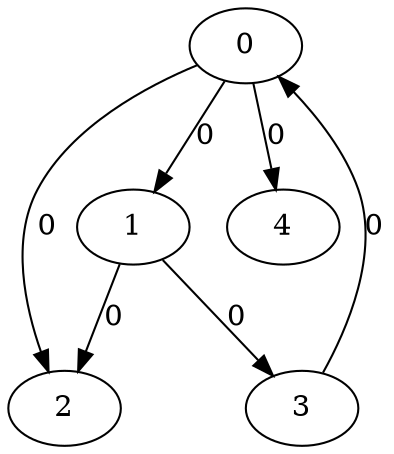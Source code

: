 // Source:39 Canonical: -1 0 0 -1 0 -1 -1 0 0 -1 -1 -1 -1 -1 -1 0 -1 -1 -1 -1 -1 -1 -1 -1 -1
digraph HRA_from_39_graph_000 {
  0 -> 1 [label="0"];
  0 -> 2 [label="0"];
  1 -> 2 [label="0"];
  1 -> 3 [label="0"];
  3 -> 0 [label="0"];
  0 -> 4 [label="0"];
}

// Source:39 Canonical: -1 0 0 -1 0 -1 -1 0 0 -1 -1 -1 -1 -1 -1 0 -1 -1 -1 -1 0 -1 -1 -1 -1
digraph HRA_from_39_graph_001 {
  0 -> 1 [label="0"];
  0 -> 2 [label="0"];
  1 -> 2 [label="0"];
  1 -> 3 [label="0"];
  3 -> 0 [label="0"];
  0 -> 4 [label="0"];
  4 -> 0 [label="0"];
}

// Source:39 Canonical: -1 0 0 -1 -1 -1 -1 0 0 0 -1 -1 -1 -1 -1 0 -1 -1 -1 -1 -1 -1 -1 -1 -1
digraph HRA_from_39_graph_002 {
  0 -> 1 [label="0"];
  0 -> 2 [label="0"];
  1 -> 2 [label="0"];
  1 -> 3 [label="0"];
  3 -> 0 [label="0"];
  1 -> 4 [label="0"];
}

// Source:39 Canonical: -1 0 0 -1 0 -1 -1 0 0 0 -1 -1 -1 -1 -1 0 -1 -1 -1 -1 -1 -1 -1 -1 -1
digraph HRA_from_39_graph_003 {
  0 -> 1 [label="0"];
  0 -> 2 [label="0"];
  1 -> 2 [label="0"];
  1 -> 3 [label="0"];
  3 -> 0 [label="0"];
  0 -> 4 [label="0"];
  1 -> 4 [label="0"];
}

// Source:39 Canonical: -1 0 0 -1 -1 -1 -1 0 0 0 -1 -1 -1 -1 -1 0 -1 -1 -1 -1 0 -1 -1 -1 -1
digraph HRA_from_39_graph_004 {
  0 -> 1 [label="0"];
  0 -> 2 [label="0"];
  1 -> 2 [label="0"];
  1 -> 3 [label="0"];
  3 -> 0 [label="0"];
  4 -> 0 [label="0"];
  1 -> 4 [label="0"];
}

// Source:39 Canonical: -1 0 0 -1 0 -1 -1 0 0 0 -1 -1 -1 -1 -1 0 -1 -1 -1 -1 0 -1 -1 -1 -1
digraph HRA_from_39_graph_005 {
  0 -> 1 [label="0"];
  0 -> 2 [label="0"];
  1 -> 2 [label="0"];
  1 -> 3 [label="0"];
  3 -> 0 [label="0"];
  0 -> 4 [label="0"];
  4 -> 0 [label="0"];
  1 -> 4 [label="0"];
}

// Source:39 Canonical: -1 0 0 -1 0 -1 -1 0 0 -1 -1 -1 -1 -1 -1 0 -1 -1 -1 -1 -1 0 -1 -1 -1
digraph HRA_from_39_graph_006 {
  0 -> 1 [label="0"];
  0 -> 2 [label="0"];
  1 -> 2 [label="0"];
  1 -> 3 [label="0"];
  3 -> 0 [label="0"];
  0 -> 4 [label="0"];
  4 -> 1 [label="0"];
}

// Source:39 Canonical: -1 0 0 -1 0 -1 -1 0 0 -1 -1 -1 -1 -1 -1 0 -1 -1 -1 -1 0 0 -1 -1 -1
digraph HRA_from_39_graph_007 {
  0 -> 1 [label="0"];
  0 -> 2 [label="0"];
  1 -> 2 [label="0"];
  1 -> 3 [label="0"];
  3 -> 0 [label="0"];
  0 -> 4 [label="0"];
  4 -> 0 [label="0"];
  4 -> 1 [label="0"];
}

// Source:39 Canonical: -1 0 0 -1 -1 -1 -1 0 0 0 -1 -1 -1 -1 -1 0 -1 -1 -1 -1 -1 0 -1 -1 -1
digraph HRA_from_39_graph_008 {
  0 -> 1 [label="0"];
  0 -> 2 [label="0"];
  1 -> 2 [label="0"];
  1 -> 3 [label="0"];
  3 -> 0 [label="0"];
  1 -> 4 [label="0"];
  4 -> 1 [label="0"];
}

// Source:39 Canonical: -1 0 0 -1 0 -1 -1 0 0 0 -1 -1 -1 -1 -1 0 -1 -1 -1 -1 -1 0 -1 -1 -1
digraph HRA_from_39_graph_009 {
  0 -> 1 [label="0"];
  0 -> 2 [label="0"];
  1 -> 2 [label="0"];
  1 -> 3 [label="0"];
  3 -> 0 [label="0"];
  0 -> 4 [label="0"];
  1 -> 4 [label="0"];
  4 -> 1 [label="0"];
}

// Source:39 Canonical: -1 0 0 -1 -1 -1 -1 0 0 0 -1 -1 -1 -1 -1 0 -1 -1 -1 -1 0 0 -1 -1 -1
digraph HRA_from_39_graph_010 {
  0 -> 1 [label="0"];
  0 -> 2 [label="0"];
  1 -> 2 [label="0"];
  1 -> 3 [label="0"];
  3 -> 0 [label="0"];
  4 -> 0 [label="0"];
  1 -> 4 [label="0"];
  4 -> 1 [label="0"];
}

// Source:39 Canonical: -1 0 0 -1 0 -1 -1 0 0 0 -1 -1 -1 -1 -1 0 -1 -1 -1 -1 0 0 -1 -1 -1
digraph HRA_from_39_graph_011 {
  0 -> 1 [label="0"];
  0 -> 2 [label="0"];
  1 -> 2 [label="0"];
  1 -> 3 [label="0"];
  3 -> 0 [label="0"];
  0 -> 4 [label="0"];
  4 -> 0 [label="0"];
  1 -> 4 [label="0"];
  4 -> 1 [label="0"];
}

// Source:39 Canonical: -1 0 0 -1 -1 -1 -1 0 0 -1 -1 -1 -1 -1 0 0 -1 -1 -1 -1 -1 -1 -1 -1 -1
digraph HRA_from_39_graph_012 {
  0 -> 1 [label="0"];
  0 -> 2 [label="0"];
  1 -> 2 [label="0"];
  1 -> 3 [label="0"];
  3 -> 0 [label="0"];
  2 -> 4 [label="0"];
}

// Source:39 Canonical: -1 0 0 -1 0 -1 -1 0 0 -1 -1 -1 -1 -1 0 0 -1 -1 -1 -1 -1 -1 -1 -1 -1
digraph HRA_from_39_graph_013 {
  0 -> 1 [label="0"];
  0 -> 2 [label="0"];
  1 -> 2 [label="0"];
  1 -> 3 [label="0"];
  3 -> 0 [label="0"];
  0 -> 4 [label="0"];
  2 -> 4 [label="0"];
}

// Source:39 Canonical: -1 0 0 -1 -1 -1 -1 0 0 -1 -1 -1 -1 -1 0 0 -1 -1 -1 -1 0 -1 -1 -1 -1
digraph HRA_from_39_graph_014 {
  0 -> 1 [label="0"];
  0 -> 2 [label="0"];
  1 -> 2 [label="0"];
  1 -> 3 [label="0"];
  3 -> 0 [label="0"];
  4 -> 0 [label="0"];
  2 -> 4 [label="0"];
}

// Source:39 Canonical: -1 0 0 -1 0 -1 -1 0 0 -1 -1 -1 -1 -1 0 0 -1 -1 -1 -1 0 -1 -1 -1 -1
digraph HRA_from_39_graph_015 {
  0 -> 1 [label="0"];
  0 -> 2 [label="0"];
  1 -> 2 [label="0"];
  1 -> 3 [label="0"];
  3 -> 0 [label="0"];
  0 -> 4 [label="0"];
  4 -> 0 [label="0"];
  2 -> 4 [label="0"];
}

// Source:39 Canonical: -1 0 0 -1 -1 -1 -1 0 0 0 -1 -1 -1 -1 0 0 -1 -1 -1 -1 -1 -1 -1 -1 -1
digraph HRA_from_39_graph_016 {
  0 -> 1 [label="0"];
  0 -> 2 [label="0"];
  1 -> 2 [label="0"];
  1 -> 3 [label="0"];
  3 -> 0 [label="0"];
  1 -> 4 [label="0"];
  2 -> 4 [label="0"];
}

// Source:39 Canonical: -1 0 0 -1 0 -1 -1 0 0 0 -1 -1 -1 -1 0 0 -1 -1 -1 -1 -1 -1 -1 -1 -1
digraph HRA_from_39_graph_017 {
  0 -> 1 [label="0"];
  0 -> 2 [label="0"];
  1 -> 2 [label="0"];
  1 -> 3 [label="0"];
  3 -> 0 [label="0"];
  0 -> 4 [label="0"];
  1 -> 4 [label="0"];
  2 -> 4 [label="0"];
}

// Source:39 Canonical: -1 0 0 -1 -1 -1 -1 0 0 0 -1 -1 -1 -1 0 0 -1 -1 -1 -1 0 -1 -1 -1 -1
digraph HRA_from_39_graph_018 {
  0 -> 1 [label="0"];
  0 -> 2 [label="0"];
  1 -> 2 [label="0"];
  1 -> 3 [label="0"];
  3 -> 0 [label="0"];
  4 -> 0 [label="0"];
  1 -> 4 [label="0"];
  2 -> 4 [label="0"];
}

// Source:39 Canonical: -1 0 0 -1 0 -1 -1 0 0 0 -1 -1 -1 -1 0 0 -1 -1 -1 -1 0 -1 -1 -1 -1
digraph HRA_from_39_graph_019 {
  0 -> 1 [label="0"];
  0 -> 2 [label="0"];
  1 -> 2 [label="0"];
  1 -> 3 [label="0"];
  3 -> 0 [label="0"];
  0 -> 4 [label="0"];
  4 -> 0 [label="0"];
  1 -> 4 [label="0"];
  2 -> 4 [label="0"];
}

// Source:39 Canonical: -1 0 0 -1 -1 -1 -1 0 0 -1 -1 -1 -1 -1 0 0 -1 -1 -1 -1 -1 0 -1 -1 -1
digraph HRA_from_39_graph_020 {
  0 -> 1 [label="0"];
  0 -> 2 [label="0"];
  1 -> 2 [label="0"];
  1 -> 3 [label="0"];
  3 -> 0 [label="0"];
  4 -> 1 [label="0"];
  2 -> 4 [label="0"];
}

// Source:39 Canonical: -1 0 0 -1 0 -1 -1 0 0 -1 -1 -1 -1 -1 0 0 -1 -1 -1 -1 -1 0 -1 -1 -1
digraph HRA_from_39_graph_021 {
  0 -> 1 [label="0"];
  0 -> 2 [label="0"];
  1 -> 2 [label="0"];
  1 -> 3 [label="0"];
  3 -> 0 [label="0"];
  0 -> 4 [label="0"];
  4 -> 1 [label="0"];
  2 -> 4 [label="0"];
}

// Source:39 Canonical: -1 0 0 -1 -1 -1 -1 0 0 -1 -1 -1 -1 -1 0 0 -1 -1 -1 -1 0 0 -1 -1 -1
digraph HRA_from_39_graph_022 {
  0 -> 1 [label="0"];
  0 -> 2 [label="0"];
  1 -> 2 [label="0"];
  1 -> 3 [label="0"];
  3 -> 0 [label="0"];
  4 -> 0 [label="0"];
  4 -> 1 [label="0"];
  2 -> 4 [label="0"];
}

// Source:39 Canonical: -1 0 0 -1 0 -1 -1 0 0 -1 -1 -1 -1 -1 0 0 -1 -1 -1 -1 0 0 -1 -1 -1
digraph HRA_from_39_graph_023 {
  0 -> 1 [label="0"];
  0 -> 2 [label="0"];
  1 -> 2 [label="0"];
  1 -> 3 [label="0"];
  3 -> 0 [label="0"];
  0 -> 4 [label="0"];
  4 -> 0 [label="0"];
  4 -> 1 [label="0"];
  2 -> 4 [label="0"];
}

// Source:39 Canonical: -1 0 0 -1 -1 -1 -1 0 0 0 -1 -1 -1 -1 0 0 -1 -1 -1 -1 -1 0 -1 -1 -1
digraph HRA_from_39_graph_024 {
  0 -> 1 [label="0"];
  0 -> 2 [label="0"];
  1 -> 2 [label="0"];
  1 -> 3 [label="0"];
  3 -> 0 [label="0"];
  1 -> 4 [label="0"];
  4 -> 1 [label="0"];
  2 -> 4 [label="0"];
}

// Source:39 Canonical: -1 0 0 -1 0 -1 -1 0 0 0 -1 -1 -1 -1 0 0 -1 -1 -1 -1 -1 0 -1 -1 -1
digraph HRA_from_39_graph_025 {
  0 -> 1 [label="0"];
  0 -> 2 [label="0"];
  1 -> 2 [label="0"];
  1 -> 3 [label="0"];
  3 -> 0 [label="0"];
  0 -> 4 [label="0"];
  1 -> 4 [label="0"];
  4 -> 1 [label="0"];
  2 -> 4 [label="0"];
}

// Source:39 Canonical: -1 0 0 -1 -1 -1 -1 0 0 0 -1 -1 -1 -1 0 0 -1 -1 -1 -1 0 0 -1 -1 -1
digraph HRA_from_39_graph_026 {
  0 -> 1 [label="0"];
  0 -> 2 [label="0"];
  1 -> 2 [label="0"];
  1 -> 3 [label="0"];
  3 -> 0 [label="0"];
  4 -> 0 [label="0"];
  1 -> 4 [label="0"];
  4 -> 1 [label="0"];
  2 -> 4 [label="0"];
}

// Source:39 Canonical: -1 0 0 -1 0 -1 -1 0 0 0 -1 -1 -1 -1 0 0 -1 -1 -1 -1 0 0 -1 -1 -1
digraph HRA_from_39_graph_027 {
  0 -> 1 [label="0"];
  0 -> 2 [label="0"];
  1 -> 2 [label="0"];
  1 -> 3 [label="0"];
  3 -> 0 [label="0"];
  0 -> 4 [label="0"];
  4 -> 0 [label="0"];
  1 -> 4 [label="0"];
  4 -> 1 [label="0"];
  2 -> 4 [label="0"];
}

// Source:39 Canonical: -1 0 0 -1 0 -1 -1 0 0 -1 -1 -1 -1 -1 -1 0 -1 -1 -1 -1 -1 -1 0 -1 -1
digraph HRA_from_39_graph_028 {
  0 -> 1 [label="0"];
  0 -> 2 [label="0"];
  1 -> 2 [label="0"];
  1 -> 3 [label="0"];
  3 -> 0 [label="0"];
  0 -> 4 [label="0"];
  4 -> 2 [label="0"];
}

// Source:39 Canonical: -1 0 0 -1 0 -1 -1 0 0 -1 -1 -1 -1 -1 -1 0 -1 -1 -1 -1 0 -1 0 -1 -1
digraph HRA_from_39_graph_029 {
  0 -> 1 [label="0"];
  0 -> 2 [label="0"];
  1 -> 2 [label="0"];
  1 -> 3 [label="0"];
  3 -> 0 [label="0"];
  0 -> 4 [label="0"];
  4 -> 0 [label="0"];
  4 -> 2 [label="0"];
}

// Source:39 Canonical: -1 0 0 -1 -1 -1 -1 0 0 0 -1 -1 -1 -1 -1 0 -1 -1 -1 -1 -1 -1 0 -1 -1
digraph HRA_from_39_graph_030 {
  0 -> 1 [label="0"];
  0 -> 2 [label="0"];
  1 -> 2 [label="0"];
  1 -> 3 [label="0"];
  3 -> 0 [label="0"];
  1 -> 4 [label="0"];
  4 -> 2 [label="0"];
}

// Source:39 Canonical: -1 0 0 -1 0 -1 -1 0 0 0 -1 -1 -1 -1 -1 0 -1 -1 -1 -1 -1 -1 0 -1 -1
digraph HRA_from_39_graph_031 {
  0 -> 1 [label="0"];
  0 -> 2 [label="0"];
  1 -> 2 [label="0"];
  1 -> 3 [label="0"];
  3 -> 0 [label="0"];
  0 -> 4 [label="0"];
  1 -> 4 [label="0"];
  4 -> 2 [label="0"];
}

// Source:39 Canonical: -1 0 0 -1 -1 -1 -1 0 0 0 -1 -1 -1 -1 -1 0 -1 -1 -1 -1 0 -1 0 -1 -1
digraph HRA_from_39_graph_032 {
  0 -> 1 [label="0"];
  0 -> 2 [label="0"];
  1 -> 2 [label="0"];
  1 -> 3 [label="0"];
  3 -> 0 [label="0"];
  4 -> 0 [label="0"];
  1 -> 4 [label="0"];
  4 -> 2 [label="0"];
}

// Source:39 Canonical: -1 0 0 -1 0 -1 -1 0 0 0 -1 -1 -1 -1 -1 0 -1 -1 -1 -1 0 -1 0 -1 -1
digraph HRA_from_39_graph_033 {
  0 -> 1 [label="0"];
  0 -> 2 [label="0"];
  1 -> 2 [label="0"];
  1 -> 3 [label="0"];
  3 -> 0 [label="0"];
  0 -> 4 [label="0"];
  4 -> 0 [label="0"];
  1 -> 4 [label="0"];
  4 -> 2 [label="0"];
}

// Source:39 Canonical: -1 0 0 -1 0 -1 -1 0 0 -1 -1 -1 -1 -1 -1 0 -1 -1 -1 -1 -1 0 0 -1 -1
digraph HRA_from_39_graph_034 {
  0 -> 1 [label="0"];
  0 -> 2 [label="0"];
  1 -> 2 [label="0"];
  1 -> 3 [label="0"];
  3 -> 0 [label="0"];
  0 -> 4 [label="0"];
  4 -> 1 [label="0"];
  4 -> 2 [label="0"];
}

// Source:39 Canonical: -1 0 0 -1 0 -1 -1 0 0 -1 -1 -1 -1 -1 -1 0 -1 -1 -1 -1 0 0 0 -1 -1
digraph HRA_from_39_graph_035 {
  0 -> 1 [label="0"];
  0 -> 2 [label="0"];
  1 -> 2 [label="0"];
  1 -> 3 [label="0"];
  3 -> 0 [label="0"];
  0 -> 4 [label="0"];
  4 -> 0 [label="0"];
  4 -> 1 [label="0"];
  4 -> 2 [label="0"];
}

// Source:39 Canonical: -1 0 0 -1 -1 -1 -1 0 0 0 -1 -1 -1 -1 -1 0 -1 -1 -1 -1 -1 0 0 -1 -1
digraph HRA_from_39_graph_036 {
  0 -> 1 [label="0"];
  0 -> 2 [label="0"];
  1 -> 2 [label="0"];
  1 -> 3 [label="0"];
  3 -> 0 [label="0"];
  1 -> 4 [label="0"];
  4 -> 1 [label="0"];
  4 -> 2 [label="0"];
}

// Source:39 Canonical: -1 0 0 -1 0 -1 -1 0 0 0 -1 -1 -1 -1 -1 0 -1 -1 -1 -1 -1 0 0 -1 -1
digraph HRA_from_39_graph_037 {
  0 -> 1 [label="0"];
  0 -> 2 [label="0"];
  1 -> 2 [label="0"];
  1 -> 3 [label="0"];
  3 -> 0 [label="0"];
  0 -> 4 [label="0"];
  1 -> 4 [label="0"];
  4 -> 1 [label="0"];
  4 -> 2 [label="0"];
}

// Source:39 Canonical: -1 0 0 -1 -1 -1 -1 0 0 0 -1 -1 -1 -1 -1 0 -1 -1 -1 -1 0 0 0 -1 -1
digraph HRA_from_39_graph_038 {
  0 -> 1 [label="0"];
  0 -> 2 [label="0"];
  1 -> 2 [label="0"];
  1 -> 3 [label="0"];
  3 -> 0 [label="0"];
  4 -> 0 [label="0"];
  1 -> 4 [label="0"];
  4 -> 1 [label="0"];
  4 -> 2 [label="0"];
}

// Source:39 Canonical: -1 0 0 -1 0 -1 -1 0 0 0 -1 -1 -1 -1 -1 0 -1 -1 -1 -1 0 0 0 -1 -1
digraph HRA_from_39_graph_039 {
  0 -> 1 [label="0"];
  0 -> 2 [label="0"];
  1 -> 2 [label="0"];
  1 -> 3 [label="0"];
  3 -> 0 [label="0"];
  0 -> 4 [label="0"];
  4 -> 0 [label="0"];
  1 -> 4 [label="0"];
  4 -> 1 [label="0"];
  4 -> 2 [label="0"];
}

// Source:39 Canonical: -1 0 0 -1 -1 -1 -1 0 0 -1 -1 -1 -1 -1 0 0 -1 -1 -1 -1 -1 -1 0 -1 -1
digraph HRA_from_39_graph_040 {
  0 -> 1 [label="0"];
  0 -> 2 [label="0"];
  1 -> 2 [label="0"];
  1 -> 3 [label="0"];
  3 -> 0 [label="0"];
  2 -> 4 [label="0"];
  4 -> 2 [label="0"];
}

// Source:39 Canonical: -1 0 0 -1 0 -1 -1 0 0 -1 -1 -1 -1 -1 0 0 -1 -1 -1 -1 -1 -1 0 -1 -1
digraph HRA_from_39_graph_041 {
  0 -> 1 [label="0"];
  0 -> 2 [label="0"];
  1 -> 2 [label="0"];
  1 -> 3 [label="0"];
  3 -> 0 [label="0"];
  0 -> 4 [label="0"];
  2 -> 4 [label="0"];
  4 -> 2 [label="0"];
}

// Source:39 Canonical: -1 0 0 -1 -1 -1 -1 0 0 -1 -1 -1 -1 -1 0 0 -1 -1 -1 -1 0 -1 0 -1 -1
digraph HRA_from_39_graph_042 {
  0 -> 1 [label="0"];
  0 -> 2 [label="0"];
  1 -> 2 [label="0"];
  1 -> 3 [label="0"];
  3 -> 0 [label="0"];
  4 -> 0 [label="0"];
  2 -> 4 [label="0"];
  4 -> 2 [label="0"];
}

// Source:39 Canonical: -1 0 0 -1 0 -1 -1 0 0 -1 -1 -1 -1 -1 0 0 -1 -1 -1 -1 0 -1 0 -1 -1
digraph HRA_from_39_graph_043 {
  0 -> 1 [label="0"];
  0 -> 2 [label="0"];
  1 -> 2 [label="0"];
  1 -> 3 [label="0"];
  3 -> 0 [label="0"];
  0 -> 4 [label="0"];
  4 -> 0 [label="0"];
  2 -> 4 [label="0"];
  4 -> 2 [label="0"];
}

// Source:39 Canonical: -1 0 0 -1 -1 -1 -1 0 0 0 -1 -1 -1 -1 0 0 -1 -1 -1 -1 -1 -1 0 -1 -1
digraph HRA_from_39_graph_044 {
  0 -> 1 [label="0"];
  0 -> 2 [label="0"];
  1 -> 2 [label="0"];
  1 -> 3 [label="0"];
  3 -> 0 [label="0"];
  1 -> 4 [label="0"];
  2 -> 4 [label="0"];
  4 -> 2 [label="0"];
}

// Source:39 Canonical: -1 0 0 -1 0 -1 -1 0 0 0 -1 -1 -1 -1 0 0 -1 -1 -1 -1 -1 -1 0 -1 -1
digraph HRA_from_39_graph_045 {
  0 -> 1 [label="0"];
  0 -> 2 [label="0"];
  1 -> 2 [label="0"];
  1 -> 3 [label="0"];
  3 -> 0 [label="0"];
  0 -> 4 [label="0"];
  1 -> 4 [label="0"];
  2 -> 4 [label="0"];
  4 -> 2 [label="0"];
}

// Source:39 Canonical: -1 0 0 -1 -1 -1 -1 0 0 0 -1 -1 -1 -1 0 0 -1 -1 -1 -1 0 -1 0 -1 -1
digraph HRA_from_39_graph_046 {
  0 -> 1 [label="0"];
  0 -> 2 [label="0"];
  1 -> 2 [label="0"];
  1 -> 3 [label="0"];
  3 -> 0 [label="0"];
  4 -> 0 [label="0"];
  1 -> 4 [label="0"];
  2 -> 4 [label="0"];
  4 -> 2 [label="0"];
}

// Source:39 Canonical: -1 0 0 -1 0 -1 -1 0 0 0 -1 -1 -1 -1 0 0 -1 -1 -1 -1 0 -1 0 -1 -1
digraph HRA_from_39_graph_047 {
  0 -> 1 [label="0"];
  0 -> 2 [label="0"];
  1 -> 2 [label="0"];
  1 -> 3 [label="0"];
  3 -> 0 [label="0"];
  0 -> 4 [label="0"];
  4 -> 0 [label="0"];
  1 -> 4 [label="0"];
  2 -> 4 [label="0"];
  4 -> 2 [label="0"];
}

// Source:39 Canonical: -1 0 0 -1 -1 -1 -1 0 0 -1 -1 -1 -1 -1 0 0 -1 -1 -1 -1 -1 0 0 -1 -1
digraph HRA_from_39_graph_048 {
  0 -> 1 [label="0"];
  0 -> 2 [label="0"];
  1 -> 2 [label="0"];
  1 -> 3 [label="0"];
  3 -> 0 [label="0"];
  4 -> 1 [label="0"];
  2 -> 4 [label="0"];
  4 -> 2 [label="0"];
}

// Source:39 Canonical: -1 0 0 -1 0 -1 -1 0 0 -1 -1 -1 -1 -1 0 0 -1 -1 -1 -1 -1 0 0 -1 -1
digraph HRA_from_39_graph_049 {
  0 -> 1 [label="0"];
  0 -> 2 [label="0"];
  1 -> 2 [label="0"];
  1 -> 3 [label="0"];
  3 -> 0 [label="0"];
  0 -> 4 [label="0"];
  4 -> 1 [label="0"];
  2 -> 4 [label="0"];
  4 -> 2 [label="0"];
}

// Source:39 Canonical: -1 0 0 -1 -1 -1 -1 0 0 -1 -1 -1 -1 -1 0 0 -1 -1 -1 -1 0 0 0 -1 -1
digraph HRA_from_39_graph_050 {
  0 -> 1 [label="0"];
  0 -> 2 [label="0"];
  1 -> 2 [label="0"];
  1 -> 3 [label="0"];
  3 -> 0 [label="0"];
  4 -> 0 [label="0"];
  4 -> 1 [label="0"];
  2 -> 4 [label="0"];
  4 -> 2 [label="0"];
}

// Source:39 Canonical: -1 0 0 -1 0 -1 -1 0 0 -1 -1 -1 -1 -1 0 0 -1 -1 -1 -1 0 0 0 -1 -1
digraph HRA_from_39_graph_051 {
  0 -> 1 [label="0"];
  0 -> 2 [label="0"];
  1 -> 2 [label="0"];
  1 -> 3 [label="0"];
  3 -> 0 [label="0"];
  0 -> 4 [label="0"];
  4 -> 0 [label="0"];
  4 -> 1 [label="0"];
  2 -> 4 [label="0"];
  4 -> 2 [label="0"];
}

// Source:39 Canonical: -1 0 0 -1 -1 -1 -1 0 0 0 -1 -1 -1 -1 0 0 -1 -1 -1 -1 -1 0 0 -1 -1
digraph HRA_from_39_graph_052 {
  0 -> 1 [label="0"];
  0 -> 2 [label="0"];
  1 -> 2 [label="0"];
  1 -> 3 [label="0"];
  3 -> 0 [label="0"];
  1 -> 4 [label="0"];
  4 -> 1 [label="0"];
  2 -> 4 [label="0"];
  4 -> 2 [label="0"];
}

// Source:39 Canonical: -1 0 0 -1 0 -1 -1 0 0 0 -1 -1 -1 -1 0 0 -1 -1 -1 -1 -1 0 0 -1 -1
digraph HRA_from_39_graph_053 {
  0 -> 1 [label="0"];
  0 -> 2 [label="0"];
  1 -> 2 [label="0"];
  1 -> 3 [label="0"];
  3 -> 0 [label="0"];
  0 -> 4 [label="0"];
  1 -> 4 [label="0"];
  4 -> 1 [label="0"];
  2 -> 4 [label="0"];
  4 -> 2 [label="0"];
}

// Source:39 Canonical: -1 0 0 -1 -1 -1 -1 0 0 0 -1 -1 -1 -1 0 0 -1 -1 -1 -1 0 0 0 -1 -1
digraph HRA_from_39_graph_054 {
  0 -> 1 [label="0"];
  0 -> 2 [label="0"];
  1 -> 2 [label="0"];
  1 -> 3 [label="0"];
  3 -> 0 [label="0"];
  4 -> 0 [label="0"];
  1 -> 4 [label="0"];
  4 -> 1 [label="0"];
  2 -> 4 [label="0"];
  4 -> 2 [label="0"];
}

// Source:39 Canonical: -1 0 0 -1 0 -1 -1 0 0 0 -1 -1 -1 -1 0 0 -1 -1 -1 -1 0 0 0 -1 -1
digraph HRA_from_39_graph_055 {
  0 -> 1 [label="0"];
  0 -> 2 [label="0"];
  1 -> 2 [label="0"];
  1 -> 3 [label="0"];
  3 -> 0 [label="0"];
  0 -> 4 [label="0"];
  4 -> 0 [label="0"];
  1 -> 4 [label="0"];
  4 -> 1 [label="0"];
  2 -> 4 [label="0"];
  4 -> 2 [label="0"];
}

// Source:39 Canonical: -1 0 0 -1 -1 -1 -1 0 0 -1 -1 -1 -1 -1 -1 0 -1 -1 -1 0 -1 -1 -1 -1 -1
digraph HRA_from_39_graph_056 {
  0 -> 1 [label="0"];
  0 -> 2 [label="0"];
  1 -> 2 [label="0"];
  1 -> 3 [label="0"];
  3 -> 0 [label="0"];
  3 -> 4 [label="0"];
}

// Source:39 Canonical: -1 0 0 -1 0 -1 -1 0 0 -1 -1 -1 -1 -1 -1 0 -1 -1 -1 0 -1 -1 -1 -1 -1
digraph HRA_from_39_graph_057 {
  0 -> 1 [label="0"];
  0 -> 2 [label="0"];
  1 -> 2 [label="0"];
  1 -> 3 [label="0"];
  3 -> 0 [label="0"];
  0 -> 4 [label="0"];
  3 -> 4 [label="0"];
}

// Source:39 Canonical: -1 0 0 -1 -1 -1 -1 0 0 -1 -1 -1 -1 -1 -1 0 -1 -1 -1 0 0 -1 -1 -1 -1
digraph HRA_from_39_graph_058 {
  0 -> 1 [label="0"];
  0 -> 2 [label="0"];
  1 -> 2 [label="0"];
  1 -> 3 [label="0"];
  3 -> 0 [label="0"];
  4 -> 0 [label="0"];
  3 -> 4 [label="0"];
}

// Source:39 Canonical: -1 0 0 -1 0 -1 -1 0 0 -1 -1 -1 -1 -1 -1 0 -1 -1 -1 0 0 -1 -1 -1 -1
digraph HRA_from_39_graph_059 {
  0 -> 1 [label="0"];
  0 -> 2 [label="0"];
  1 -> 2 [label="0"];
  1 -> 3 [label="0"];
  3 -> 0 [label="0"];
  0 -> 4 [label="0"];
  4 -> 0 [label="0"];
  3 -> 4 [label="0"];
}

// Source:39 Canonical: -1 0 0 -1 -1 -1 -1 0 0 0 -1 -1 -1 -1 -1 0 -1 -1 -1 0 -1 -1 -1 -1 -1
digraph HRA_from_39_graph_060 {
  0 -> 1 [label="0"];
  0 -> 2 [label="0"];
  1 -> 2 [label="0"];
  1 -> 3 [label="0"];
  3 -> 0 [label="0"];
  1 -> 4 [label="0"];
  3 -> 4 [label="0"];
}

// Source:39 Canonical: -1 0 0 -1 0 -1 -1 0 0 0 -1 -1 -1 -1 -1 0 -1 -1 -1 0 -1 -1 -1 -1 -1
digraph HRA_from_39_graph_061 {
  0 -> 1 [label="0"];
  0 -> 2 [label="0"];
  1 -> 2 [label="0"];
  1 -> 3 [label="0"];
  3 -> 0 [label="0"];
  0 -> 4 [label="0"];
  1 -> 4 [label="0"];
  3 -> 4 [label="0"];
}

// Source:39 Canonical: -1 0 0 -1 -1 -1 -1 0 0 0 -1 -1 -1 -1 -1 0 -1 -1 -1 0 0 -1 -1 -1 -1
digraph HRA_from_39_graph_062 {
  0 -> 1 [label="0"];
  0 -> 2 [label="0"];
  1 -> 2 [label="0"];
  1 -> 3 [label="0"];
  3 -> 0 [label="0"];
  4 -> 0 [label="0"];
  1 -> 4 [label="0"];
  3 -> 4 [label="0"];
}

// Source:39 Canonical: -1 0 0 -1 0 -1 -1 0 0 0 -1 -1 -1 -1 -1 0 -1 -1 -1 0 0 -1 -1 -1 -1
digraph HRA_from_39_graph_063 {
  0 -> 1 [label="0"];
  0 -> 2 [label="0"];
  1 -> 2 [label="0"];
  1 -> 3 [label="0"];
  3 -> 0 [label="0"];
  0 -> 4 [label="0"];
  4 -> 0 [label="0"];
  1 -> 4 [label="0"];
  3 -> 4 [label="0"];
}

// Source:39 Canonical: -1 0 0 -1 -1 -1 -1 0 0 -1 -1 -1 -1 -1 -1 0 -1 -1 -1 0 -1 0 -1 -1 -1
digraph HRA_from_39_graph_064 {
  0 -> 1 [label="0"];
  0 -> 2 [label="0"];
  1 -> 2 [label="0"];
  1 -> 3 [label="0"];
  3 -> 0 [label="0"];
  4 -> 1 [label="0"];
  3 -> 4 [label="0"];
}

// Source:39 Canonical: -1 0 0 -1 0 -1 -1 0 0 -1 -1 -1 -1 -1 -1 0 -1 -1 -1 0 -1 0 -1 -1 -1
digraph HRA_from_39_graph_065 {
  0 -> 1 [label="0"];
  0 -> 2 [label="0"];
  1 -> 2 [label="0"];
  1 -> 3 [label="0"];
  3 -> 0 [label="0"];
  0 -> 4 [label="0"];
  4 -> 1 [label="0"];
  3 -> 4 [label="0"];
}

// Source:39 Canonical: -1 0 0 -1 -1 -1 -1 0 0 -1 -1 -1 -1 -1 -1 0 -1 -1 -1 0 0 0 -1 -1 -1
digraph HRA_from_39_graph_066 {
  0 -> 1 [label="0"];
  0 -> 2 [label="0"];
  1 -> 2 [label="0"];
  1 -> 3 [label="0"];
  3 -> 0 [label="0"];
  4 -> 0 [label="0"];
  4 -> 1 [label="0"];
  3 -> 4 [label="0"];
}

// Source:39 Canonical: -1 0 0 -1 0 -1 -1 0 0 -1 -1 -1 -1 -1 -1 0 -1 -1 -1 0 0 0 -1 -1 -1
digraph HRA_from_39_graph_067 {
  0 -> 1 [label="0"];
  0 -> 2 [label="0"];
  1 -> 2 [label="0"];
  1 -> 3 [label="0"];
  3 -> 0 [label="0"];
  0 -> 4 [label="0"];
  4 -> 0 [label="0"];
  4 -> 1 [label="0"];
  3 -> 4 [label="0"];
}

// Source:39 Canonical: -1 0 0 -1 -1 -1 -1 0 0 0 -1 -1 -1 -1 -1 0 -1 -1 -1 0 -1 0 -1 -1 -1
digraph HRA_from_39_graph_068 {
  0 -> 1 [label="0"];
  0 -> 2 [label="0"];
  1 -> 2 [label="0"];
  1 -> 3 [label="0"];
  3 -> 0 [label="0"];
  1 -> 4 [label="0"];
  4 -> 1 [label="0"];
  3 -> 4 [label="0"];
}

// Source:39 Canonical: -1 0 0 -1 0 -1 -1 0 0 0 -1 -1 -1 -1 -1 0 -1 -1 -1 0 -1 0 -1 -1 -1
digraph HRA_from_39_graph_069 {
  0 -> 1 [label="0"];
  0 -> 2 [label="0"];
  1 -> 2 [label="0"];
  1 -> 3 [label="0"];
  3 -> 0 [label="0"];
  0 -> 4 [label="0"];
  1 -> 4 [label="0"];
  4 -> 1 [label="0"];
  3 -> 4 [label="0"];
}

// Source:39 Canonical: -1 0 0 -1 -1 -1 -1 0 0 0 -1 -1 -1 -1 -1 0 -1 -1 -1 0 0 0 -1 -1 -1
digraph HRA_from_39_graph_070 {
  0 -> 1 [label="0"];
  0 -> 2 [label="0"];
  1 -> 2 [label="0"];
  1 -> 3 [label="0"];
  3 -> 0 [label="0"];
  4 -> 0 [label="0"];
  1 -> 4 [label="0"];
  4 -> 1 [label="0"];
  3 -> 4 [label="0"];
}

// Source:39 Canonical: -1 0 0 -1 0 -1 -1 0 0 0 -1 -1 -1 -1 -1 0 -1 -1 -1 0 0 0 -1 -1 -1
digraph HRA_from_39_graph_071 {
  0 -> 1 [label="0"];
  0 -> 2 [label="0"];
  1 -> 2 [label="0"];
  1 -> 3 [label="0"];
  3 -> 0 [label="0"];
  0 -> 4 [label="0"];
  4 -> 0 [label="0"];
  1 -> 4 [label="0"];
  4 -> 1 [label="0"];
  3 -> 4 [label="0"];
}

// Source:39 Canonical: -1 0 0 -1 -1 -1 -1 0 0 -1 -1 -1 -1 -1 0 0 -1 -1 -1 0 -1 -1 -1 -1 -1
digraph HRA_from_39_graph_072 {
  0 -> 1 [label="0"];
  0 -> 2 [label="0"];
  1 -> 2 [label="0"];
  1 -> 3 [label="0"];
  3 -> 0 [label="0"];
  2 -> 4 [label="0"];
  3 -> 4 [label="0"];
}

// Source:39 Canonical: -1 0 0 -1 0 -1 -1 0 0 -1 -1 -1 -1 -1 0 0 -1 -1 -1 0 -1 -1 -1 -1 -1
digraph HRA_from_39_graph_073 {
  0 -> 1 [label="0"];
  0 -> 2 [label="0"];
  1 -> 2 [label="0"];
  1 -> 3 [label="0"];
  3 -> 0 [label="0"];
  0 -> 4 [label="0"];
  2 -> 4 [label="0"];
  3 -> 4 [label="0"];
}

// Source:39 Canonical: -1 0 0 -1 -1 -1 -1 0 0 -1 -1 -1 -1 -1 0 0 -1 -1 -1 0 0 -1 -1 -1 -1
digraph HRA_from_39_graph_074 {
  0 -> 1 [label="0"];
  0 -> 2 [label="0"];
  1 -> 2 [label="0"];
  1 -> 3 [label="0"];
  3 -> 0 [label="0"];
  4 -> 0 [label="0"];
  2 -> 4 [label="0"];
  3 -> 4 [label="0"];
}

// Source:39 Canonical: -1 0 0 -1 0 -1 -1 0 0 -1 -1 -1 -1 -1 0 0 -1 -1 -1 0 0 -1 -1 -1 -1
digraph HRA_from_39_graph_075 {
  0 -> 1 [label="0"];
  0 -> 2 [label="0"];
  1 -> 2 [label="0"];
  1 -> 3 [label="0"];
  3 -> 0 [label="0"];
  0 -> 4 [label="0"];
  4 -> 0 [label="0"];
  2 -> 4 [label="0"];
  3 -> 4 [label="0"];
}

// Source:39 Canonical: -1 0 0 -1 -1 -1 -1 0 0 0 -1 -1 -1 -1 0 0 -1 -1 -1 0 -1 -1 -1 -1 -1
digraph HRA_from_39_graph_076 {
  0 -> 1 [label="0"];
  0 -> 2 [label="0"];
  1 -> 2 [label="0"];
  1 -> 3 [label="0"];
  3 -> 0 [label="0"];
  1 -> 4 [label="0"];
  2 -> 4 [label="0"];
  3 -> 4 [label="0"];
}

// Source:39 Canonical: -1 0 0 -1 0 -1 -1 0 0 0 -1 -1 -1 -1 0 0 -1 -1 -1 0 -1 -1 -1 -1 -1
digraph HRA_from_39_graph_077 {
  0 -> 1 [label="0"];
  0 -> 2 [label="0"];
  1 -> 2 [label="0"];
  1 -> 3 [label="0"];
  3 -> 0 [label="0"];
  0 -> 4 [label="0"];
  1 -> 4 [label="0"];
  2 -> 4 [label="0"];
  3 -> 4 [label="0"];
}

// Source:39 Canonical: -1 0 0 -1 -1 -1 -1 0 0 0 -1 -1 -1 -1 0 0 -1 -1 -1 0 0 -1 -1 -1 -1
digraph HRA_from_39_graph_078 {
  0 -> 1 [label="0"];
  0 -> 2 [label="0"];
  1 -> 2 [label="0"];
  1 -> 3 [label="0"];
  3 -> 0 [label="0"];
  4 -> 0 [label="0"];
  1 -> 4 [label="0"];
  2 -> 4 [label="0"];
  3 -> 4 [label="0"];
}

// Source:39 Canonical: -1 0 0 -1 0 -1 -1 0 0 0 -1 -1 -1 -1 0 0 -1 -1 -1 0 0 -1 -1 -1 -1
digraph HRA_from_39_graph_079 {
  0 -> 1 [label="0"];
  0 -> 2 [label="0"];
  1 -> 2 [label="0"];
  1 -> 3 [label="0"];
  3 -> 0 [label="0"];
  0 -> 4 [label="0"];
  4 -> 0 [label="0"];
  1 -> 4 [label="0"];
  2 -> 4 [label="0"];
  3 -> 4 [label="0"];
}

// Source:39 Canonical: -1 0 0 -1 -1 -1 -1 0 0 -1 -1 -1 -1 -1 0 0 -1 -1 -1 0 -1 0 -1 -1 -1
digraph HRA_from_39_graph_080 {
  0 -> 1 [label="0"];
  0 -> 2 [label="0"];
  1 -> 2 [label="0"];
  1 -> 3 [label="0"];
  3 -> 0 [label="0"];
  4 -> 1 [label="0"];
  2 -> 4 [label="0"];
  3 -> 4 [label="0"];
}

// Source:39 Canonical: -1 0 0 -1 0 -1 -1 0 0 -1 -1 -1 -1 -1 0 0 -1 -1 -1 0 -1 0 -1 -1 -1
digraph HRA_from_39_graph_081 {
  0 -> 1 [label="0"];
  0 -> 2 [label="0"];
  1 -> 2 [label="0"];
  1 -> 3 [label="0"];
  3 -> 0 [label="0"];
  0 -> 4 [label="0"];
  4 -> 1 [label="0"];
  2 -> 4 [label="0"];
  3 -> 4 [label="0"];
}

// Source:39 Canonical: -1 0 0 -1 -1 -1 -1 0 0 -1 -1 -1 -1 -1 0 0 -1 -1 -1 0 0 0 -1 -1 -1
digraph HRA_from_39_graph_082 {
  0 -> 1 [label="0"];
  0 -> 2 [label="0"];
  1 -> 2 [label="0"];
  1 -> 3 [label="0"];
  3 -> 0 [label="0"];
  4 -> 0 [label="0"];
  4 -> 1 [label="0"];
  2 -> 4 [label="0"];
  3 -> 4 [label="0"];
}

// Source:39 Canonical: -1 0 0 -1 0 -1 -1 0 0 -1 -1 -1 -1 -1 0 0 -1 -1 -1 0 0 0 -1 -1 -1
digraph HRA_from_39_graph_083 {
  0 -> 1 [label="0"];
  0 -> 2 [label="0"];
  1 -> 2 [label="0"];
  1 -> 3 [label="0"];
  3 -> 0 [label="0"];
  0 -> 4 [label="0"];
  4 -> 0 [label="0"];
  4 -> 1 [label="0"];
  2 -> 4 [label="0"];
  3 -> 4 [label="0"];
}

// Source:39 Canonical: -1 0 0 -1 -1 -1 -1 0 0 0 -1 -1 -1 -1 0 0 -1 -1 -1 0 -1 0 -1 -1 -1
digraph HRA_from_39_graph_084 {
  0 -> 1 [label="0"];
  0 -> 2 [label="0"];
  1 -> 2 [label="0"];
  1 -> 3 [label="0"];
  3 -> 0 [label="0"];
  1 -> 4 [label="0"];
  4 -> 1 [label="0"];
  2 -> 4 [label="0"];
  3 -> 4 [label="0"];
}

// Source:39 Canonical: -1 0 0 -1 0 -1 -1 0 0 0 -1 -1 -1 -1 0 0 -1 -1 -1 0 -1 0 -1 -1 -1
digraph HRA_from_39_graph_085 {
  0 -> 1 [label="0"];
  0 -> 2 [label="0"];
  1 -> 2 [label="0"];
  1 -> 3 [label="0"];
  3 -> 0 [label="0"];
  0 -> 4 [label="0"];
  1 -> 4 [label="0"];
  4 -> 1 [label="0"];
  2 -> 4 [label="0"];
  3 -> 4 [label="0"];
}

// Source:39 Canonical: -1 0 0 -1 -1 -1 -1 0 0 0 -1 -1 -1 -1 0 0 -1 -1 -1 0 0 0 -1 -1 -1
digraph HRA_from_39_graph_086 {
  0 -> 1 [label="0"];
  0 -> 2 [label="0"];
  1 -> 2 [label="0"];
  1 -> 3 [label="0"];
  3 -> 0 [label="0"];
  4 -> 0 [label="0"];
  1 -> 4 [label="0"];
  4 -> 1 [label="0"];
  2 -> 4 [label="0"];
  3 -> 4 [label="0"];
}

// Source:39 Canonical: -1 0 0 -1 0 -1 -1 0 0 0 -1 -1 -1 -1 0 0 -1 -1 -1 0 0 0 -1 -1 -1
digraph HRA_from_39_graph_087 {
  0 -> 1 [label="0"];
  0 -> 2 [label="0"];
  1 -> 2 [label="0"];
  1 -> 3 [label="0"];
  3 -> 0 [label="0"];
  0 -> 4 [label="0"];
  4 -> 0 [label="0"];
  1 -> 4 [label="0"];
  4 -> 1 [label="0"];
  2 -> 4 [label="0"];
  3 -> 4 [label="0"];
}

// Source:39 Canonical: -1 0 0 -1 -1 -1 -1 0 0 -1 -1 -1 -1 -1 -1 0 -1 -1 -1 0 -1 -1 0 -1 -1
digraph HRA_from_39_graph_088 {
  0 -> 1 [label="0"];
  0 -> 2 [label="0"];
  1 -> 2 [label="0"];
  1 -> 3 [label="0"];
  3 -> 0 [label="0"];
  4 -> 2 [label="0"];
  3 -> 4 [label="0"];
}

// Source:39 Canonical: -1 0 0 -1 0 -1 -1 0 0 -1 -1 -1 -1 -1 -1 0 -1 -1 -1 0 -1 -1 0 -1 -1
digraph HRA_from_39_graph_089 {
  0 -> 1 [label="0"];
  0 -> 2 [label="0"];
  1 -> 2 [label="0"];
  1 -> 3 [label="0"];
  3 -> 0 [label="0"];
  0 -> 4 [label="0"];
  4 -> 2 [label="0"];
  3 -> 4 [label="0"];
}

// Source:39 Canonical: -1 0 0 -1 -1 -1 -1 0 0 -1 -1 -1 -1 -1 -1 0 -1 -1 -1 0 0 -1 0 -1 -1
digraph HRA_from_39_graph_090 {
  0 -> 1 [label="0"];
  0 -> 2 [label="0"];
  1 -> 2 [label="0"];
  1 -> 3 [label="0"];
  3 -> 0 [label="0"];
  4 -> 0 [label="0"];
  4 -> 2 [label="0"];
  3 -> 4 [label="0"];
}

// Source:39 Canonical: -1 0 0 -1 0 -1 -1 0 0 -1 -1 -1 -1 -1 -1 0 -1 -1 -1 0 0 -1 0 -1 -1
digraph HRA_from_39_graph_091 {
  0 -> 1 [label="0"];
  0 -> 2 [label="0"];
  1 -> 2 [label="0"];
  1 -> 3 [label="0"];
  3 -> 0 [label="0"];
  0 -> 4 [label="0"];
  4 -> 0 [label="0"];
  4 -> 2 [label="0"];
  3 -> 4 [label="0"];
}

// Source:39 Canonical: -1 0 0 -1 -1 -1 -1 0 0 0 -1 -1 -1 -1 -1 0 -1 -1 -1 0 -1 -1 0 -1 -1
digraph HRA_from_39_graph_092 {
  0 -> 1 [label="0"];
  0 -> 2 [label="0"];
  1 -> 2 [label="0"];
  1 -> 3 [label="0"];
  3 -> 0 [label="0"];
  1 -> 4 [label="0"];
  4 -> 2 [label="0"];
  3 -> 4 [label="0"];
}

// Source:39 Canonical: -1 0 0 -1 0 -1 -1 0 0 0 -1 -1 -1 -1 -1 0 -1 -1 -1 0 -1 -1 0 -1 -1
digraph HRA_from_39_graph_093 {
  0 -> 1 [label="0"];
  0 -> 2 [label="0"];
  1 -> 2 [label="0"];
  1 -> 3 [label="0"];
  3 -> 0 [label="0"];
  0 -> 4 [label="0"];
  1 -> 4 [label="0"];
  4 -> 2 [label="0"];
  3 -> 4 [label="0"];
}

// Source:39 Canonical: -1 0 0 -1 -1 -1 -1 0 0 0 -1 -1 -1 -1 -1 0 -1 -1 -1 0 0 -1 0 -1 -1
digraph HRA_from_39_graph_094 {
  0 -> 1 [label="0"];
  0 -> 2 [label="0"];
  1 -> 2 [label="0"];
  1 -> 3 [label="0"];
  3 -> 0 [label="0"];
  4 -> 0 [label="0"];
  1 -> 4 [label="0"];
  4 -> 2 [label="0"];
  3 -> 4 [label="0"];
}

// Source:39 Canonical: -1 0 0 -1 0 -1 -1 0 0 0 -1 -1 -1 -1 -1 0 -1 -1 -1 0 0 -1 0 -1 -1
digraph HRA_from_39_graph_095 {
  0 -> 1 [label="0"];
  0 -> 2 [label="0"];
  1 -> 2 [label="0"];
  1 -> 3 [label="0"];
  3 -> 0 [label="0"];
  0 -> 4 [label="0"];
  4 -> 0 [label="0"];
  1 -> 4 [label="0"];
  4 -> 2 [label="0"];
  3 -> 4 [label="0"];
}

// Source:39 Canonical: -1 0 0 -1 -1 -1 -1 0 0 -1 -1 -1 -1 -1 -1 0 -1 -1 -1 0 -1 0 0 -1 -1
digraph HRA_from_39_graph_096 {
  0 -> 1 [label="0"];
  0 -> 2 [label="0"];
  1 -> 2 [label="0"];
  1 -> 3 [label="0"];
  3 -> 0 [label="0"];
  4 -> 1 [label="0"];
  4 -> 2 [label="0"];
  3 -> 4 [label="0"];
}

// Source:39 Canonical: -1 0 0 -1 0 -1 -1 0 0 -1 -1 -1 -1 -1 -1 0 -1 -1 -1 0 -1 0 0 -1 -1
digraph HRA_from_39_graph_097 {
  0 -> 1 [label="0"];
  0 -> 2 [label="0"];
  1 -> 2 [label="0"];
  1 -> 3 [label="0"];
  3 -> 0 [label="0"];
  0 -> 4 [label="0"];
  4 -> 1 [label="0"];
  4 -> 2 [label="0"];
  3 -> 4 [label="0"];
}

// Source:39 Canonical: -1 0 0 -1 -1 -1 -1 0 0 -1 -1 -1 -1 -1 -1 0 -1 -1 -1 0 0 0 0 -1 -1
digraph HRA_from_39_graph_098 {
  0 -> 1 [label="0"];
  0 -> 2 [label="0"];
  1 -> 2 [label="0"];
  1 -> 3 [label="0"];
  3 -> 0 [label="0"];
  4 -> 0 [label="0"];
  4 -> 1 [label="0"];
  4 -> 2 [label="0"];
  3 -> 4 [label="0"];
}

// Source:39 Canonical: -1 0 0 -1 0 -1 -1 0 0 -1 -1 -1 -1 -1 -1 0 -1 -1 -1 0 0 0 0 -1 -1
digraph HRA_from_39_graph_099 {
  0 -> 1 [label="0"];
  0 -> 2 [label="0"];
  1 -> 2 [label="0"];
  1 -> 3 [label="0"];
  3 -> 0 [label="0"];
  0 -> 4 [label="0"];
  4 -> 0 [label="0"];
  4 -> 1 [label="0"];
  4 -> 2 [label="0"];
  3 -> 4 [label="0"];
}

// Source:39 Canonical: -1 0 0 -1 -1 -1 -1 0 0 0 -1 -1 -1 -1 -1 0 -1 -1 -1 0 -1 0 0 -1 -1
digraph HRA_from_39_graph_100 {
  0 -> 1 [label="0"];
  0 -> 2 [label="0"];
  1 -> 2 [label="0"];
  1 -> 3 [label="0"];
  3 -> 0 [label="0"];
  1 -> 4 [label="0"];
  4 -> 1 [label="0"];
  4 -> 2 [label="0"];
  3 -> 4 [label="0"];
}

// Source:39 Canonical: -1 0 0 -1 0 -1 -1 0 0 0 -1 -1 -1 -1 -1 0 -1 -1 -1 0 -1 0 0 -1 -1
digraph HRA_from_39_graph_101 {
  0 -> 1 [label="0"];
  0 -> 2 [label="0"];
  1 -> 2 [label="0"];
  1 -> 3 [label="0"];
  3 -> 0 [label="0"];
  0 -> 4 [label="0"];
  1 -> 4 [label="0"];
  4 -> 1 [label="0"];
  4 -> 2 [label="0"];
  3 -> 4 [label="0"];
}

// Source:39 Canonical: -1 0 0 -1 -1 -1 -1 0 0 0 -1 -1 -1 -1 -1 0 -1 -1 -1 0 0 0 0 -1 -1
digraph HRA_from_39_graph_102 {
  0 -> 1 [label="0"];
  0 -> 2 [label="0"];
  1 -> 2 [label="0"];
  1 -> 3 [label="0"];
  3 -> 0 [label="0"];
  4 -> 0 [label="0"];
  1 -> 4 [label="0"];
  4 -> 1 [label="0"];
  4 -> 2 [label="0"];
  3 -> 4 [label="0"];
}

// Source:39 Canonical: -1 0 0 -1 0 -1 -1 0 0 0 -1 -1 -1 -1 -1 0 -1 -1 -1 0 0 0 0 -1 -1
digraph HRA_from_39_graph_103 {
  0 -> 1 [label="0"];
  0 -> 2 [label="0"];
  1 -> 2 [label="0"];
  1 -> 3 [label="0"];
  3 -> 0 [label="0"];
  0 -> 4 [label="0"];
  4 -> 0 [label="0"];
  1 -> 4 [label="0"];
  4 -> 1 [label="0"];
  4 -> 2 [label="0"];
  3 -> 4 [label="0"];
}

// Source:39 Canonical: -1 0 0 -1 -1 -1 -1 0 0 -1 -1 -1 -1 -1 0 0 -1 -1 -1 0 -1 -1 0 -1 -1
digraph HRA_from_39_graph_104 {
  0 -> 1 [label="0"];
  0 -> 2 [label="0"];
  1 -> 2 [label="0"];
  1 -> 3 [label="0"];
  3 -> 0 [label="0"];
  2 -> 4 [label="0"];
  4 -> 2 [label="0"];
  3 -> 4 [label="0"];
}

// Source:39 Canonical: -1 0 0 -1 0 -1 -1 0 0 -1 -1 -1 -1 -1 0 0 -1 -1 -1 0 -1 -1 0 -1 -1
digraph HRA_from_39_graph_105 {
  0 -> 1 [label="0"];
  0 -> 2 [label="0"];
  1 -> 2 [label="0"];
  1 -> 3 [label="0"];
  3 -> 0 [label="0"];
  0 -> 4 [label="0"];
  2 -> 4 [label="0"];
  4 -> 2 [label="0"];
  3 -> 4 [label="0"];
}

// Source:39 Canonical: -1 0 0 -1 -1 -1 -1 0 0 -1 -1 -1 -1 -1 0 0 -1 -1 -1 0 0 -1 0 -1 -1
digraph HRA_from_39_graph_106 {
  0 -> 1 [label="0"];
  0 -> 2 [label="0"];
  1 -> 2 [label="0"];
  1 -> 3 [label="0"];
  3 -> 0 [label="0"];
  4 -> 0 [label="0"];
  2 -> 4 [label="0"];
  4 -> 2 [label="0"];
  3 -> 4 [label="0"];
}

// Source:39 Canonical: -1 0 0 -1 0 -1 -1 0 0 -1 -1 -1 -1 -1 0 0 -1 -1 -1 0 0 -1 0 -1 -1
digraph HRA_from_39_graph_107 {
  0 -> 1 [label="0"];
  0 -> 2 [label="0"];
  1 -> 2 [label="0"];
  1 -> 3 [label="0"];
  3 -> 0 [label="0"];
  0 -> 4 [label="0"];
  4 -> 0 [label="0"];
  2 -> 4 [label="0"];
  4 -> 2 [label="0"];
  3 -> 4 [label="0"];
}

// Source:39 Canonical: -1 0 0 -1 -1 -1 -1 0 0 0 -1 -1 -1 -1 0 0 -1 -1 -1 0 -1 -1 0 -1 -1
digraph HRA_from_39_graph_108 {
  0 -> 1 [label="0"];
  0 -> 2 [label="0"];
  1 -> 2 [label="0"];
  1 -> 3 [label="0"];
  3 -> 0 [label="0"];
  1 -> 4 [label="0"];
  2 -> 4 [label="0"];
  4 -> 2 [label="0"];
  3 -> 4 [label="0"];
}

// Source:39 Canonical: -1 0 0 -1 0 -1 -1 0 0 0 -1 -1 -1 -1 0 0 -1 -1 -1 0 -1 -1 0 -1 -1
digraph HRA_from_39_graph_109 {
  0 -> 1 [label="0"];
  0 -> 2 [label="0"];
  1 -> 2 [label="0"];
  1 -> 3 [label="0"];
  3 -> 0 [label="0"];
  0 -> 4 [label="0"];
  1 -> 4 [label="0"];
  2 -> 4 [label="0"];
  4 -> 2 [label="0"];
  3 -> 4 [label="0"];
}

// Source:39 Canonical: -1 0 0 -1 -1 -1 -1 0 0 0 -1 -1 -1 -1 0 0 -1 -1 -1 0 0 -1 0 -1 -1
digraph HRA_from_39_graph_110 {
  0 -> 1 [label="0"];
  0 -> 2 [label="0"];
  1 -> 2 [label="0"];
  1 -> 3 [label="0"];
  3 -> 0 [label="0"];
  4 -> 0 [label="0"];
  1 -> 4 [label="0"];
  2 -> 4 [label="0"];
  4 -> 2 [label="0"];
  3 -> 4 [label="0"];
}

// Source:39 Canonical: -1 0 0 -1 0 -1 -1 0 0 0 -1 -1 -1 -1 0 0 -1 -1 -1 0 0 -1 0 -1 -1
digraph HRA_from_39_graph_111 {
  0 -> 1 [label="0"];
  0 -> 2 [label="0"];
  1 -> 2 [label="0"];
  1 -> 3 [label="0"];
  3 -> 0 [label="0"];
  0 -> 4 [label="0"];
  4 -> 0 [label="0"];
  1 -> 4 [label="0"];
  2 -> 4 [label="0"];
  4 -> 2 [label="0"];
  3 -> 4 [label="0"];
}

// Source:39 Canonical: -1 0 0 -1 -1 -1 -1 0 0 -1 -1 -1 -1 -1 0 0 -1 -1 -1 0 -1 0 0 -1 -1
digraph HRA_from_39_graph_112 {
  0 -> 1 [label="0"];
  0 -> 2 [label="0"];
  1 -> 2 [label="0"];
  1 -> 3 [label="0"];
  3 -> 0 [label="0"];
  4 -> 1 [label="0"];
  2 -> 4 [label="0"];
  4 -> 2 [label="0"];
  3 -> 4 [label="0"];
}

// Source:39 Canonical: -1 0 0 -1 0 -1 -1 0 0 -1 -1 -1 -1 -1 0 0 -1 -1 -1 0 -1 0 0 -1 -1
digraph HRA_from_39_graph_113 {
  0 -> 1 [label="0"];
  0 -> 2 [label="0"];
  1 -> 2 [label="0"];
  1 -> 3 [label="0"];
  3 -> 0 [label="0"];
  0 -> 4 [label="0"];
  4 -> 1 [label="0"];
  2 -> 4 [label="0"];
  4 -> 2 [label="0"];
  3 -> 4 [label="0"];
}

// Source:39 Canonical: -1 0 0 -1 -1 -1 -1 0 0 -1 -1 -1 -1 -1 0 0 -1 -1 -1 0 0 0 0 -1 -1
digraph HRA_from_39_graph_114 {
  0 -> 1 [label="0"];
  0 -> 2 [label="0"];
  1 -> 2 [label="0"];
  1 -> 3 [label="0"];
  3 -> 0 [label="0"];
  4 -> 0 [label="0"];
  4 -> 1 [label="0"];
  2 -> 4 [label="0"];
  4 -> 2 [label="0"];
  3 -> 4 [label="0"];
}

// Source:39 Canonical: -1 0 0 -1 0 -1 -1 0 0 -1 -1 -1 -1 -1 0 0 -1 -1 -1 0 0 0 0 -1 -1
digraph HRA_from_39_graph_115 {
  0 -> 1 [label="0"];
  0 -> 2 [label="0"];
  1 -> 2 [label="0"];
  1 -> 3 [label="0"];
  3 -> 0 [label="0"];
  0 -> 4 [label="0"];
  4 -> 0 [label="0"];
  4 -> 1 [label="0"];
  2 -> 4 [label="0"];
  4 -> 2 [label="0"];
  3 -> 4 [label="0"];
}

// Source:39 Canonical: -1 0 0 -1 -1 -1 -1 0 0 0 -1 -1 -1 -1 0 0 -1 -1 -1 0 -1 0 0 -1 -1
digraph HRA_from_39_graph_116 {
  0 -> 1 [label="0"];
  0 -> 2 [label="0"];
  1 -> 2 [label="0"];
  1 -> 3 [label="0"];
  3 -> 0 [label="0"];
  1 -> 4 [label="0"];
  4 -> 1 [label="0"];
  2 -> 4 [label="0"];
  4 -> 2 [label="0"];
  3 -> 4 [label="0"];
}

// Source:39 Canonical: -1 0 0 -1 0 -1 -1 0 0 0 -1 -1 -1 -1 0 0 -1 -1 -1 0 -1 0 0 -1 -1
digraph HRA_from_39_graph_117 {
  0 -> 1 [label="0"];
  0 -> 2 [label="0"];
  1 -> 2 [label="0"];
  1 -> 3 [label="0"];
  3 -> 0 [label="0"];
  0 -> 4 [label="0"];
  1 -> 4 [label="0"];
  4 -> 1 [label="0"];
  2 -> 4 [label="0"];
  4 -> 2 [label="0"];
  3 -> 4 [label="0"];
}

// Source:39 Canonical: -1 0 0 -1 -1 -1 -1 0 0 0 -1 -1 -1 -1 0 0 -1 -1 -1 0 0 0 0 -1 -1
digraph HRA_from_39_graph_118 {
  0 -> 1 [label="0"];
  0 -> 2 [label="0"];
  1 -> 2 [label="0"];
  1 -> 3 [label="0"];
  3 -> 0 [label="0"];
  4 -> 0 [label="0"];
  1 -> 4 [label="0"];
  4 -> 1 [label="0"];
  2 -> 4 [label="0"];
  4 -> 2 [label="0"];
  3 -> 4 [label="0"];
}

// Source:39 Canonical: -1 0 0 -1 0 -1 -1 0 0 0 -1 -1 -1 -1 0 0 -1 -1 -1 0 0 0 0 -1 -1
digraph HRA_from_39_graph_119 {
  0 -> 1 [label="0"];
  0 -> 2 [label="0"];
  1 -> 2 [label="0"];
  1 -> 3 [label="0"];
  3 -> 0 [label="0"];
  0 -> 4 [label="0"];
  4 -> 0 [label="0"];
  1 -> 4 [label="0"];
  4 -> 1 [label="0"];
  2 -> 4 [label="0"];
  4 -> 2 [label="0"];
  3 -> 4 [label="0"];
}

// Source:39 Canonical: -1 0 0 -1 0 -1 -1 0 0 -1 -1 -1 -1 -1 -1 0 -1 -1 -1 -1 -1 -1 -1 0 -1
digraph HRA_from_39_graph_120 {
  0 -> 1 [label="0"];
  0 -> 2 [label="0"];
  1 -> 2 [label="0"];
  1 -> 3 [label="0"];
  3 -> 0 [label="0"];
  0 -> 4 [label="0"];
  4 -> 3 [label="0"];
}

// Source:39 Canonical: -1 0 0 -1 0 -1 -1 0 0 -1 -1 -1 -1 -1 -1 0 -1 -1 -1 -1 0 -1 -1 0 -1
digraph HRA_from_39_graph_121 {
  0 -> 1 [label="0"];
  0 -> 2 [label="0"];
  1 -> 2 [label="0"];
  1 -> 3 [label="0"];
  3 -> 0 [label="0"];
  0 -> 4 [label="0"];
  4 -> 0 [label="0"];
  4 -> 3 [label="0"];
}

// Source:39 Canonical: -1 0 0 -1 -1 -1 -1 0 0 0 -1 -1 -1 -1 -1 0 -1 -1 -1 -1 -1 -1 -1 0 -1
digraph HRA_from_39_graph_122 {
  0 -> 1 [label="0"];
  0 -> 2 [label="0"];
  1 -> 2 [label="0"];
  1 -> 3 [label="0"];
  3 -> 0 [label="0"];
  1 -> 4 [label="0"];
  4 -> 3 [label="0"];
}

// Source:39 Canonical: -1 0 0 -1 0 -1 -1 0 0 0 -1 -1 -1 -1 -1 0 -1 -1 -1 -1 -1 -1 -1 0 -1
digraph HRA_from_39_graph_123 {
  0 -> 1 [label="0"];
  0 -> 2 [label="0"];
  1 -> 2 [label="0"];
  1 -> 3 [label="0"];
  3 -> 0 [label="0"];
  0 -> 4 [label="0"];
  1 -> 4 [label="0"];
  4 -> 3 [label="0"];
}

// Source:39 Canonical: -1 0 0 -1 -1 -1 -1 0 0 0 -1 -1 -1 -1 -1 0 -1 -1 -1 -1 0 -1 -1 0 -1
digraph HRA_from_39_graph_124 {
  0 -> 1 [label="0"];
  0 -> 2 [label="0"];
  1 -> 2 [label="0"];
  1 -> 3 [label="0"];
  3 -> 0 [label="0"];
  4 -> 0 [label="0"];
  1 -> 4 [label="0"];
  4 -> 3 [label="0"];
}

// Source:39 Canonical: -1 0 0 -1 0 -1 -1 0 0 0 -1 -1 -1 -1 -1 0 -1 -1 -1 -1 0 -1 -1 0 -1
digraph HRA_from_39_graph_125 {
  0 -> 1 [label="0"];
  0 -> 2 [label="0"];
  1 -> 2 [label="0"];
  1 -> 3 [label="0"];
  3 -> 0 [label="0"];
  0 -> 4 [label="0"];
  4 -> 0 [label="0"];
  1 -> 4 [label="0"];
  4 -> 3 [label="0"];
}

// Source:39 Canonical: -1 0 0 -1 0 -1 -1 0 0 -1 -1 -1 -1 -1 -1 0 -1 -1 -1 -1 -1 0 -1 0 -1
digraph HRA_from_39_graph_126 {
  0 -> 1 [label="0"];
  0 -> 2 [label="0"];
  1 -> 2 [label="0"];
  1 -> 3 [label="0"];
  3 -> 0 [label="0"];
  0 -> 4 [label="0"];
  4 -> 1 [label="0"];
  4 -> 3 [label="0"];
}

// Source:39 Canonical: -1 0 0 -1 0 -1 -1 0 0 -1 -1 -1 -1 -1 -1 0 -1 -1 -1 -1 0 0 -1 0 -1
digraph HRA_from_39_graph_127 {
  0 -> 1 [label="0"];
  0 -> 2 [label="0"];
  1 -> 2 [label="0"];
  1 -> 3 [label="0"];
  3 -> 0 [label="0"];
  0 -> 4 [label="0"];
  4 -> 0 [label="0"];
  4 -> 1 [label="0"];
  4 -> 3 [label="0"];
}

// Source:39 Canonical: -1 0 0 -1 -1 -1 -1 0 0 0 -1 -1 -1 -1 -1 0 -1 -1 -1 -1 -1 0 -1 0 -1
digraph HRA_from_39_graph_128 {
  0 -> 1 [label="0"];
  0 -> 2 [label="0"];
  1 -> 2 [label="0"];
  1 -> 3 [label="0"];
  3 -> 0 [label="0"];
  1 -> 4 [label="0"];
  4 -> 1 [label="0"];
  4 -> 3 [label="0"];
}

// Source:39 Canonical: -1 0 0 -1 0 -1 -1 0 0 0 -1 -1 -1 -1 -1 0 -1 -1 -1 -1 -1 0 -1 0 -1
digraph HRA_from_39_graph_129 {
  0 -> 1 [label="0"];
  0 -> 2 [label="0"];
  1 -> 2 [label="0"];
  1 -> 3 [label="0"];
  3 -> 0 [label="0"];
  0 -> 4 [label="0"];
  1 -> 4 [label="0"];
  4 -> 1 [label="0"];
  4 -> 3 [label="0"];
}

// Source:39 Canonical: -1 0 0 -1 -1 -1 -1 0 0 0 -1 -1 -1 -1 -1 0 -1 -1 -1 -1 0 0 -1 0 -1
digraph HRA_from_39_graph_130 {
  0 -> 1 [label="0"];
  0 -> 2 [label="0"];
  1 -> 2 [label="0"];
  1 -> 3 [label="0"];
  3 -> 0 [label="0"];
  4 -> 0 [label="0"];
  1 -> 4 [label="0"];
  4 -> 1 [label="0"];
  4 -> 3 [label="0"];
}

// Source:39 Canonical: -1 0 0 -1 0 -1 -1 0 0 0 -1 -1 -1 -1 -1 0 -1 -1 -1 -1 0 0 -1 0 -1
digraph HRA_from_39_graph_131 {
  0 -> 1 [label="0"];
  0 -> 2 [label="0"];
  1 -> 2 [label="0"];
  1 -> 3 [label="0"];
  3 -> 0 [label="0"];
  0 -> 4 [label="0"];
  4 -> 0 [label="0"];
  1 -> 4 [label="0"];
  4 -> 1 [label="0"];
  4 -> 3 [label="0"];
}

// Source:39 Canonical: -1 0 0 -1 -1 -1 -1 0 0 -1 -1 -1 -1 -1 0 0 -1 -1 -1 -1 -1 -1 -1 0 -1
digraph HRA_from_39_graph_132 {
  0 -> 1 [label="0"];
  0 -> 2 [label="0"];
  1 -> 2 [label="0"];
  1 -> 3 [label="0"];
  3 -> 0 [label="0"];
  2 -> 4 [label="0"];
  4 -> 3 [label="0"];
}

// Source:39 Canonical: -1 0 0 -1 0 -1 -1 0 0 -1 -1 -1 -1 -1 0 0 -1 -1 -1 -1 -1 -1 -1 0 -1
digraph HRA_from_39_graph_133 {
  0 -> 1 [label="0"];
  0 -> 2 [label="0"];
  1 -> 2 [label="0"];
  1 -> 3 [label="0"];
  3 -> 0 [label="0"];
  0 -> 4 [label="0"];
  2 -> 4 [label="0"];
  4 -> 3 [label="0"];
}

// Source:39 Canonical: -1 0 0 -1 -1 -1 -1 0 0 -1 -1 -1 -1 -1 0 0 -1 -1 -1 -1 0 -1 -1 0 -1
digraph HRA_from_39_graph_134 {
  0 -> 1 [label="0"];
  0 -> 2 [label="0"];
  1 -> 2 [label="0"];
  1 -> 3 [label="0"];
  3 -> 0 [label="0"];
  4 -> 0 [label="0"];
  2 -> 4 [label="0"];
  4 -> 3 [label="0"];
}

// Source:39 Canonical: -1 0 0 -1 0 -1 -1 0 0 -1 -1 -1 -1 -1 0 0 -1 -1 -1 -1 0 -1 -1 0 -1
digraph HRA_from_39_graph_135 {
  0 -> 1 [label="0"];
  0 -> 2 [label="0"];
  1 -> 2 [label="0"];
  1 -> 3 [label="0"];
  3 -> 0 [label="0"];
  0 -> 4 [label="0"];
  4 -> 0 [label="0"];
  2 -> 4 [label="0"];
  4 -> 3 [label="0"];
}

// Source:39 Canonical: -1 0 0 -1 -1 -1 -1 0 0 0 -1 -1 -1 -1 0 0 -1 -1 -1 -1 -1 -1 -1 0 -1
digraph HRA_from_39_graph_136 {
  0 -> 1 [label="0"];
  0 -> 2 [label="0"];
  1 -> 2 [label="0"];
  1 -> 3 [label="0"];
  3 -> 0 [label="0"];
  1 -> 4 [label="0"];
  2 -> 4 [label="0"];
  4 -> 3 [label="0"];
}

// Source:39 Canonical: -1 0 0 -1 0 -1 -1 0 0 0 -1 -1 -1 -1 0 0 -1 -1 -1 -1 -1 -1 -1 0 -1
digraph HRA_from_39_graph_137 {
  0 -> 1 [label="0"];
  0 -> 2 [label="0"];
  1 -> 2 [label="0"];
  1 -> 3 [label="0"];
  3 -> 0 [label="0"];
  0 -> 4 [label="0"];
  1 -> 4 [label="0"];
  2 -> 4 [label="0"];
  4 -> 3 [label="0"];
}

// Source:39 Canonical: -1 0 0 -1 -1 -1 -1 0 0 0 -1 -1 -1 -1 0 0 -1 -1 -1 -1 0 -1 -1 0 -1
digraph HRA_from_39_graph_138 {
  0 -> 1 [label="0"];
  0 -> 2 [label="0"];
  1 -> 2 [label="0"];
  1 -> 3 [label="0"];
  3 -> 0 [label="0"];
  4 -> 0 [label="0"];
  1 -> 4 [label="0"];
  2 -> 4 [label="0"];
  4 -> 3 [label="0"];
}

// Source:39 Canonical: -1 0 0 -1 0 -1 -1 0 0 0 -1 -1 -1 -1 0 0 -1 -1 -1 -1 0 -1 -1 0 -1
digraph HRA_from_39_graph_139 {
  0 -> 1 [label="0"];
  0 -> 2 [label="0"];
  1 -> 2 [label="0"];
  1 -> 3 [label="0"];
  3 -> 0 [label="0"];
  0 -> 4 [label="0"];
  4 -> 0 [label="0"];
  1 -> 4 [label="0"];
  2 -> 4 [label="0"];
  4 -> 3 [label="0"];
}

// Source:39 Canonical: -1 0 0 -1 -1 -1 -1 0 0 -1 -1 -1 -1 -1 0 0 -1 -1 -1 -1 -1 0 -1 0 -1
digraph HRA_from_39_graph_140 {
  0 -> 1 [label="0"];
  0 -> 2 [label="0"];
  1 -> 2 [label="0"];
  1 -> 3 [label="0"];
  3 -> 0 [label="0"];
  4 -> 1 [label="0"];
  2 -> 4 [label="0"];
  4 -> 3 [label="0"];
}

// Source:39 Canonical: -1 0 0 -1 0 -1 -1 0 0 -1 -1 -1 -1 -1 0 0 -1 -1 -1 -1 -1 0 -1 0 -1
digraph HRA_from_39_graph_141 {
  0 -> 1 [label="0"];
  0 -> 2 [label="0"];
  1 -> 2 [label="0"];
  1 -> 3 [label="0"];
  3 -> 0 [label="0"];
  0 -> 4 [label="0"];
  4 -> 1 [label="0"];
  2 -> 4 [label="0"];
  4 -> 3 [label="0"];
}

// Source:39 Canonical: -1 0 0 -1 -1 -1 -1 0 0 -1 -1 -1 -1 -1 0 0 -1 -1 -1 -1 0 0 -1 0 -1
digraph HRA_from_39_graph_142 {
  0 -> 1 [label="0"];
  0 -> 2 [label="0"];
  1 -> 2 [label="0"];
  1 -> 3 [label="0"];
  3 -> 0 [label="0"];
  4 -> 0 [label="0"];
  4 -> 1 [label="0"];
  2 -> 4 [label="0"];
  4 -> 3 [label="0"];
}

// Source:39 Canonical: -1 0 0 -1 0 -1 -1 0 0 -1 -1 -1 -1 -1 0 0 -1 -1 -1 -1 0 0 -1 0 -1
digraph HRA_from_39_graph_143 {
  0 -> 1 [label="0"];
  0 -> 2 [label="0"];
  1 -> 2 [label="0"];
  1 -> 3 [label="0"];
  3 -> 0 [label="0"];
  0 -> 4 [label="0"];
  4 -> 0 [label="0"];
  4 -> 1 [label="0"];
  2 -> 4 [label="0"];
  4 -> 3 [label="0"];
}

// Source:39 Canonical: -1 0 0 -1 -1 -1 -1 0 0 0 -1 -1 -1 -1 0 0 -1 -1 -1 -1 -1 0 -1 0 -1
digraph HRA_from_39_graph_144 {
  0 -> 1 [label="0"];
  0 -> 2 [label="0"];
  1 -> 2 [label="0"];
  1 -> 3 [label="0"];
  3 -> 0 [label="0"];
  1 -> 4 [label="0"];
  4 -> 1 [label="0"];
  2 -> 4 [label="0"];
  4 -> 3 [label="0"];
}

// Source:39 Canonical: -1 0 0 -1 0 -1 -1 0 0 0 -1 -1 -1 -1 0 0 -1 -1 -1 -1 -1 0 -1 0 -1
digraph HRA_from_39_graph_145 {
  0 -> 1 [label="0"];
  0 -> 2 [label="0"];
  1 -> 2 [label="0"];
  1 -> 3 [label="0"];
  3 -> 0 [label="0"];
  0 -> 4 [label="0"];
  1 -> 4 [label="0"];
  4 -> 1 [label="0"];
  2 -> 4 [label="0"];
  4 -> 3 [label="0"];
}

// Source:39 Canonical: -1 0 0 -1 -1 -1 -1 0 0 0 -1 -1 -1 -1 0 0 -1 -1 -1 -1 0 0 -1 0 -1
digraph HRA_from_39_graph_146 {
  0 -> 1 [label="0"];
  0 -> 2 [label="0"];
  1 -> 2 [label="0"];
  1 -> 3 [label="0"];
  3 -> 0 [label="0"];
  4 -> 0 [label="0"];
  1 -> 4 [label="0"];
  4 -> 1 [label="0"];
  2 -> 4 [label="0"];
  4 -> 3 [label="0"];
}

// Source:39 Canonical: -1 0 0 -1 0 -1 -1 0 0 0 -1 -1 -1 -1 0 0 -1 -1 -1 -1 0 0 -1 0 -1
digraph HRA_from_39_graph_147 {
  0 -> 1 [label="0"];
  0 -> 2 [label="0"];
  1 -> 2 [label="0"];
  1 -> 3 [label="0"];
  3 -> 0 [label="0"];
  0 -> 4 [label="0"];
  4 -> 0 [label="0"];
  1 -> 4 [label="0"];
  4 -> 1 [label="0"];
  2 -> 4 [label="0"];
  4 -> 3 [label="0"];
}

// Source:39 Canonical: -1 0 0 -1 0 -1 -1 0 0 -1 -1 -1 -1 -1 -1 0 -1 -1 -1 -1 -1 -1 0 0 -1
digraph HRA_from_39_graph_148 {
  0 -> 1 [label="0"];
  0 -> 2 [label="0"];
  1 -> 2 [label="0"];
  1 -> 3 [label="0"];
  3 -> 0 [label="0"];
  0 -> 4 [label="0"];
  4 -> 2 [label="0"];
  4 -> 3 [label="0"];
}

// Source:39 Canonical: -1 0 0 -1 0 -1 -1 0 0 -1 -1 -1 -1 -1 -1 0 -1 -1 -1 -1 0 -1 0 0 -1
digraph HRA_from_39_graph_149 {
  0 -> 1 [label="0"];
  0 -> 2 [label="0"];
  1 -> 2 [label="0"];
  1 -> 3 [label="0"];
  3 -> 0 [label="0"];
  0 -> 4 [label="0"];
  4 -> 0 [label="0"];
  4 -> 2 [label="0"];
  4 -> 3 [label="0"];
}

// Source:39 Canonical: -1 0 0 -1 -1 -1 -1 0 0 0 -1 -1 -1 -1 -1 0 -1 -1 -1 -1 -1 -1 0 0 -1
digraph HRA_from_39_graph_150 {
  0 -> 1 [label="0"];
  0 -> 2 [label="0"];
  1 -> 2 [label="0"];
  1 -> 3 [label="0"];
  3 -> 0 [label="0"];
  1 -> 4 [label="0"];
  4 -> 2 [label="0"];
  4 -> 3 [label="0"];
}

// Source:39 Canonical: -1 0 0 -1 0 -1 -1 0 0 0 -1 -1 -1 -1 -1 0 -1 -1 -1 -1 -1 -1 0 0 -1
digraph HRA_from_39_graph_151 {
  0 -> 1 [label="0"];
  0 -> 2 [label="0"];
  1 -> 2 [label="0"];
  1 -> 3 [label="0"];
  3 -> 0 [label="0"];
  0 -> 4 [label="0"];
  1 -> 4 [label="0"];
  4 -> 2 [label="0"];
  4 -> 3 [label="0"];
}

// Source:39 Canonical: -1 0 0 -1 -1 -1 -1 0 0 0 -1 -1 -1 -1 -1 0 -1 -1 -1 -1 0 -1 0 0 -1
digraph HRA_from_39_graph_152 {
  0 -> 1 [label="0"];
  0 -> 2 [label="0"];
  1 -> 2 [label="0"];
  1 -> 3 [label="0"];
  3 -> 0 [label="0"];
  4 -> 0 [label="0"];
  1 -> 4 [label="0"];
  4 -> 2 [label="0"];
  4 -> 3 [label="0"];
}

// Source:39 Canonical: -1 0 0 -1 0 -1 -1 0 0 0 -1 -1 -1 -1 -1 0 -1 -1 -1 -1 0 -1 0 0 -1
digraph HRA_from_39_graph_153 {
  0 -> 1 [label="0"];
  0 -> 2 [label="0"];
  1 -> 2 [label="0"];
  1 -> 3 [label="0"];
  3 -> 0 [label="0"];
  0 -> 4 [label="0"];
  4 -> 0 [label="0"];
  1 -> 4 [label="0"];
  4 -> 2 [label="0"];
  4 -> 3 [label="0"];
}

// Source:39 Canonical: -1 0 0 -1 0 -1 -1 0 0 -1 -1 -1 -1 -1 -1 0 -1 -1 -1 -1 -1 0 0 0 -1
digraph HRA_from_39_graph_154 {
  0 -> 1 [label="0"];
  0 -> 2 [label="0"];
  1 -> 2 [label="0"];
  1 -> 3 [label="0"];
  3 -> 0 [label="0"];
  0 -> 4 [label="0"];
  4 -> 1 [label="0"];
  4 -> 2 [label="0"];
  4 -> 3 [label="0"];
}

// Source:39 Canonical: -1 0 0 -1 0 -1 -1 0 0 -1 -1 -1 -1 -1 -1 0 -1 -1 -1 -1 0 0 0 0 -1
digraph HRA_from_39_graph_155 {
  0 -> 1 [label="0"];
  0 -> 2 [label="0"];
  1 -> 2 [label="0"];
  1 -> 3 [label="0"];
  3 -> 0 [label="0"];
  0 -> 4 [label="0"];
  4 -> 0 [label="0"];
  4 -> 1 [label="0"];
  4 -> 2 [label="0"];
  4 -> 3 [label="0"];
}

// Source:39 Canonical: -1 0 0 -1 -1 -1 -1 0 0 0 -1 -1 -1 -1 -1 0 -1 -1 -1 -1 -1 0 0 0 -1
digraph HRA_from_39_graph_156 {
  0 -> 1 [label="0"];
  0 -> 2 [label="0"];
  1 -> 2 [label="0"];
  1 -> 3 [label="0"];
  3 -> 0 [label="0"];
  1 -> 4 [label="0"];
  4 -> 1 [label="0"];
  4 -> 2 [label="0"];
  4 -> 3 [label="0"];
}

// Source:39 Canonical: -1 0 0 -1 0 -1 -1 0 0 0 -1 -1 -1 -1 -1 0 -1 -1 -1 -1 -1 0 0 0 -1
digraph HRA_from_39_graph_157 {
  0 -> 1 [label="0"];
  0 -> 2 [label="0"];
  1 -> 2 [label="0"];
  1 -> 3 [label="0"];
  3 -> 0 [label="0"];
  0 -> 4 [label="0"];
  1 -> 4 [label="0"];
  4 -> 1 [label="0"];
  4 -> 2 [label="0"];
  4 -> 3 [label="0"];
}

// Source:39 Canonical: -1 0 0 -1 -1 -1 -1 0 0 0 -1 -1 -1 -1 -1 0 -1 -1 -1 -1 0 0 0 0 -1
digraph HRA_from_39_graph_158 {
  0 -> 1 [label="0"];
  0 -> 2 [label="0"];
  1 -> 2 [label="0"];
  1 -> 3 [label="0"];
  3 -> 0 [label="0"];
  4 -> 0 [label="0"];
  1 -> 4 [label="0"];
  4 -> 1 [label="0"];
  4 -> 2 [label="0"];
  4 -> 3 [label="0"];
}

// Source:39 Canonical: -1 0 0 -1 0 -1 -1 0 0 0 -1 -1 -1 -1 -1 0 -1 -1 -1 -1 0 0 0 0 -1
digraph HRA_from_39_graph_159 {
  0 -> 1 [label="0"];
  0 -> 2 [label="0"];
  1 -> 2 [label="0"];
  1 -> 3 [label="0"];
  3 -> 0 [label="0"];
  0 -> 4 [label="0"];
  4 -> 0 [label="0"];
  1 -> 4 [label="0"];
  4 -> 1 [label="0"];
  4 -> 2 [label="0"];
  4 -> 3 [label="0"];
}

// Source:39 Canonical: -1 0 0 -1 -1 -1 -1 0 0 -1 -1 -1 -1 -1 0 0 -1 -1 -1 -1 -1 -1 0 0 -1
digraph HRA_from_39_graph_160 {
  0 -> 1 [label="0"];
  0 -> 2 [label="0"];
  1 -> 2 [label="0"];
  1 -> 3 [label="0"];
  3 -> 0 [label="0"];
  2 -> 4 [label="0"];
  4 -> 2 [label="0"];
  4 -> 3 [label="0"];
}

// Source:39 Canonical: -1 0 0 -1 0 -1 -1 0 0 -1 -1 -1 -1 -1 0 0 -1 -1 -1 -1 -1 -1 0 0 -1
digraph HRA_from_39_graph_161 {
  0 -> 1 [label="0"];
  0 -> 2 [label="0"];
  1 -> 2 [label="0"];
  1 -> 3 [label="0"];
  3 -> 0 [label="0"];
  0 -> 4 [label="0"];
  2 -> 4 [label="0"];
  4 -> 2 [label="0"];
  4 -> 3 [label="0"];
}

// Source:39 Canonical: -1 0 0 -1 -1 -1 -1 0 0 -1 -1 -1 -1 -1 0 0 -1 -1 -1 -1 0 -1 0 0 -1
digraph HRA_from_39_graph_162 {
  0 -> 1 [label="0"];
  0 -> 2 [label="0"];
  1 -> 2 [label="0"];
  1 -> 3 [label="0"];
  3 -> 0 [label="0"];
  4 -> 0 [label="0"];
  2 -> 4 [label="0"];
  4 -> 2 [label="0"];
  4 -> 3 [label="0"];
}

// Source:39 Canonical: -1 0 0 -1 0 -1 -1 0 0 -1 -1 -1 -1 -1 0 0 -1 -1 -1 -1 0 -1 0 0 -1
digraph HRA_from_39_graph_163 {
  0 -> 1 [label="0"];
  0 -> 2 [label="0"];
  1 -> 2 [label="0"];
  1 -> 3 [label="0"];
  3 -> 0 [label="0"];
  0 -> 4 [label="0"];
  4 -> 0 [label="0"];
  2 -> 4 [label="0"];
  4 -> 2 [label="0"];
  4 -> 3 [label="0"];
}

// Source:39 Canonical: -1 0 0 -1 -1 -1 -1 0 0 0 -1 -1 -1 -1 0 0 -1 -1 -1 -1 -1 -1 0 0 -1
digraph HRA_from_39_graph_164 {
  0 -> 1 [label="0"];
  0 -> 2 [label="0"];
  1 -> 2 [label="0"];
  1 -> 3 [label="0"];
  3 -> 0 [label="0"];
  1 -> 4 [label="0"];
  2 -> 4 [label="0"];
  4 -> 2 [label="0"];
  4 -> 3 [label="0"];
}

// Source:39 Canonical: -1 0 0 -1 0 -1 -1 0 0 0 -1 -1 -1 -1 0 0 -1 -1 -1 -1 -1 -1 0 0 -1
digraph HRA_from_39_graph_165 {
  0 -> 1 [label="0"];
  0 -> 2 [label="0"];
  1 -> 2 [label="0"];
  1 -> 3 [label="0"];
  3 -> 0 [label="0"];
  0 -> 4 [label="0"];
  1 -> 4 [label="0"];
  2 -> 4 [label="0"];
  4 -> 2 [label="0"];
  4 -> 3 [label="0"];
}

// Source:39 Canonical: -1 0 0 -1 -1 -1 -1 0 0 0 -1 -1 -1 -1 0 0 -1 -1 -1 -1 0 -1 0 0 -1
digraph HRA_from_39_graph_166 {
  0 -> 1 [label="0"];
  0 -> 2 [label="0"];
  1 -> 2 [label="0"];
  1 -> 3 [label="0"];
  3 -> 0 [label="0"];
  4 -> 0 [label="0"];
  1 -> 4 [label="0"];
  2 -> 4 [label="0"];
  4 -> 2 [label="0"];
  4 -> 3 [label="0"];
}

// Source:39 Canonical: -1 0 0 -1 0 -1 -1 0 0 0 -1 -1 -1 -1 0 0 -1 -1 -1 -1 0 -1 0 0 -1
digraph HRA_from_39_graph_167 {
  0 -> 1 [label="0"];
  0 -> 2 [label="0"];
  1 -> 2 [label="0"];
  1 -> 3 [label="0"];
  3 -> 0 [label="0"];
  0 -> 4 [label="0"];
  4 -> 0 [label="0"];
  1 -> 4 [label="0"];
  2 -> 4 [label="0"];
  4 -> 2 [label="0"];
  4 -> 3 [label="0"];
}

// Source:39 Canonical: -1 0 0 -1 -1 -1 -1 0 0 -1 -1 -1 -1 -1 0 0 -1 -1 -1 -1 -1 0 0 0 -1
digraph HRA_from_39_graph_168 {
  0 -> 1 [label="0"];
  0 -> 2 [label="0"];
  1 -> 2 [label="0"];
  1 -> 3 [label="0"];
  3 -> 0 [label="0"];
  4 -> 1 [label="0"];
  2 -> 4 [label="0"];
  4 -> 2 [label="0"];
  4 -> 3 [label="0"];
}

// Source:39 Canonical: -1 0 0 -1 0 -1 -1 0 0 -1 -1 -1 -1 -1 0 0 -1 -1 -1 -1 -1 0 0 0 -1
digraph HRA_from_39_graph_169 {
  0 -> 1 [label="0"];
  0 -> 2 [label="0"];
  1 -> 2 [label="0"];
  1 -> 3 [label="0"];
  3 -> 0 [label="0"];
  0 -> 4 [label="0"];
  4 -> 1 [label="0"];
  2 -> 4 [label="0"];
  4 -> 2 [label="0"];
  4 -> 3 [label="0"];
}

// Source:39 Canonical: -1 0 0 -1 -1 -1 -1 0 0 -1 -1 -1 -1 -1 0 0 -1 -1 -1 -1 0 0 0 0 -1
digraph HRA_from_39_graph_170 {
  0 -> 1 [label="0"];
  0 -> 2 [label="0"];
  1 -> 2 [label="0"];
  1 -> 3 [label="0"];
  3 -> 0 [label="0"];
  4 -> 0 [label="0"];
  4 -> 1 [label="0"];
  2 -> 4 [label="0"];
  4 -> 2 [label="0"];
  4 -> 3 [label="0"];
}

// Source:39 Canonical: -1 0 0 -1 0 -1 -1 0 0 -1 -1 -1 -1 -1 0 0 -1 -1 -1 -1 0 0 0 0 -1
digraph HRA_from_39_graph_171 {
  0 -> 1 [label="0"];
  0 -> 2 [label="0"];
  1 -> 2 [label="0"];
  1 -> 3 [label="0"];
  3 -> 0 [label="0"];
  0 -> 4 [label="0"];
  4 -> 0 [label="0"];
  4 -> 1 [label="0"];
  2 -> 4 [label="0"];
  4 -> 2 [label="0"];
  4 -> 3 [label="0"];
}

// Source:39 Canonical: -1 0 0 -1 -1 -1 -1 0 0 0 -1 -1 -1 -1 0 0 -1 -1 -1 -1 -1 0 0 0 -1
digraph HRA_from_39_graph_172 {
  0 -> 1 [label="0"];
  0 -> 2 [label="0"];
  1 -> 2 [label="0"];
  1 -> 3 [label="0"];
  3 -> 0 [label="0"];
  1 -> 4 [label="0"];
  4 -> 1 [label="0"];
  2 -> 4 [label="0"];
  4 -> 2 [label="0"];
  4 -> 3 [label="0"];
}

// Source:39 Canonical: -1 0 0 -1 0 -1 -1 0 0 0 -1 -1 -1 -1 0 0 -1 -1 -1 -1 -1 0 0 0 -1
digraph HRA_from_39_graph_173 {
  0 -> 1 [label="0"];
  0 -> 2 [label="0"];
  1 -> 2 [label="0"];
  1 -> 3 [label="0"];
  3 -> 0 [label="0"];
  0 -> 4 [label="0"];
  1 -> 4 [label="0"];
  4 -> 1 [label="0"];
  2 -> 4 [label="0"];
  4 -> 2 [label="0"];
  4 -> 3 [label="0"];
}

// Source:39 Canonical: -1 0 0 -1 -1 -1 -1 0 0 0 -1 -1 -1 -1 0 0 -1 -1 -1 -1 0 0 0 0 -1
digraph HRA_from_39_graph_174 {
  0 -> 1 [label="0"];
  0 -> 2 [label="0"];
  1 -> 2 [label="0"];
  1 -> 3 [label="0"];
  3 -> 0 [label="0"];
  4 -> 0 [label="0"];
  1 -> 4 [label="0"];
  4 -> 1 [label="0"];
  2 -> 4 [label="0"];
  4 -> 2 [label="0"];
  4 -> 3 [label="0"];
}

// Source:39 Canonical: -1 0 0 -1 0 -1 -1 0 0 0 -1 -1 -1 -1 0 0 -1 -1 -1 -1 0 0 0 0 -1
digraph HRA_from_39_graph_175 {
  0 -> 1 [label="0"];
  0 -> 2 [label="0"];
  1 -> 2 [label="0"];
  1 -> 3 [label="0"];
  3 -> 0 [label="0"];
  0 -> 4 [label="0"];
  4 -> 0 [label="0"];
  1 -> 4 [label="0"];
  4 -> 1 [label="0"];
  2 -> 4 [label="0"];
  4 -> 2 [label="0"];
  4 -> 3 [label="0"];
}

// Source:39 Canonical: -1 0 0 -1 -1 -1 -1 0 0 -1 -1 -1 -1 -1 -1 0 -1 -1 -1 0 -1 -1 -1 0 -1
digraph HRA_from_39_graph_176 {
  0 -> 1 [label="0"];
  0 -> 2 [label="0"];
  1 -> 2 [label="0"];
  1 -> 3 [label="0"];
  3 -> 0 [label="0"];
  3 -> 4 [label="0"];
  4 -> 3 [label="0"];
}

// Source:39 Canonical: -1 0 0 -1 0 -1 -1 0 0 -1 -1 -1 -1 -1 -1 0 -1 -1 -1 0 -1 -1 -1 0 -1
digraph HRA_from_39_graph_177 {
  0 -> 1 [label="0"];
  0 -> 2 [label="0"];
  1 -> 2 [label="0"];
  1 -> 3 [label="0"];
  3 -> 0 [label="0"];
  0 -> 4 [label="0"];
  3 -> 4 [label="0"];
  4 -> 3 [label="0"];
}

// Source:39 Canonical: -1 0 0 -1 -1 -1 -1 0 0 -1 -1 -1 -1 -1 -1 0 -1 -1 -1 0 0 -1 -1 0 -1
digraph HRA_from_39_graph_178 {
  0 -> 1 [label="0"];
  0 -> 2 [label="0"];
  1 -> 2 [label="0"];
  1 -> 3 [label="0"];
  3 -> 0 [label="0"];
  4 -> 0 [label="0"];
  3 -> 4 [label="0"];
  4 -> 3 [label="0"];
}

// Source:39 Canonical: -1 0 0 -1 0 -1 -1 0 0 -1 -1 -1 -1 -1 -1 0 -1 -1 -1 0 0 -1 -1 0 -1
digraph HRA_from_39_graph_179 {
  0 -> 1 [label="0"];
  0 -> 2 [label="0"];
  1 -> 2 [label="0"];
  1 -> 3 [label="0"];
  3 -> 0 [label="0"];
  0 -> 4 [label="0"];
  4 -> 0 [label="0"];
  3 -> 4 [label="0"];
  4 -> 3 [label="0"];
}

// Source:39 Canonical: -1 0 0 -1 -1 -1 -1 0 0 0 -1 -1 -1 -1 -1 0 -1 -1 -1 0 -1 -1 -1 0 -1
digraph HRA_from_39_graph_180 {
  0 -> 1 [label="0"];
  0 -> 2 [label="0"];
  1 -> 2 [label="0"];
  1 -> 3 [label="0"];
  3 -> 0 [label="0"];
  1 -> 4 [label="0"];
  3 -> 4 [label="0"];
  4 -> 3 [label="0"];
}

// Source:39 Canonical: -1 0 0 -1 0 -1 -1 0 0 0 -1 -1 -1 -1 -1 0 -1 -1 -1 0 -1 -1 -1 0 -1
digraph HRA_from_39_graph_181 {
  0 -> 1 [label="0"];
  0 -> 2 [label="0"];
  1 -> 2 [label="0"];
  1 -> 3 [label="0"];
  3 -> 0 [label="0"];
  0 -> 4 [label="0"];
  1 -> 4 [label="0"];
  3 -> 4 [label="0"];
  4 -> 3 [label="0"];
}

// Source:39 Canonical: -1 0 0 -1 -1 -1 -1 0 0 0 -1 -1 -1 -1 -1 0 -1 -1 -1 0 0 -1 -1 0 -1
digraph HRA_from_39_graph_182 {
  0 -> 1 [label="0"];
  0 -> 2 [label="0"];
  1 -> 2 [label="0"];
  1 -> 3 [label="0"];
  3 -> 0 [label="0"];
  4 -> 0 [label="0"];
  1 -> 4 [label="0"];
  3 -> 4 [label="0"];
  4 -> 3 [label="0"];
}

// Source:39 Canonical: -1 0 0 -1 0 -1 -1 0 0 0 -1 -1 -1 -1 -1 0 -1 -1 -1 0 0 -1 -1 0 -1
digraph HRA_from_39_graph_183 {
  0 -> 1 [label="0"];
  0 -> 2 [label="0"];
  1 -> 2 [label="0"];
  1 -> 3 [label="0"];
  3 -> 0 [label="0"];
  0 -> 4 [label="0"];
  4 -> 0 [label="0"];
  1 -> 4 [label="0"];
  3 -> 4 [label="0"];
  4 -> 3 [label="0"];
}

// Source:39 Canonical: -1 0 0 -1 -1 -1 -1 0 0 -1 -1 -1 -1 -1 -1 0 -1 -1 -1 0 -1 0 -1 0 -1
digraph HRA_from_39_graph_184 {
  0 -> 1 [label="0"];
  0 -> 2 [label="0"];
  1 -> 2 [label="0"];
  1 -> 3 [label="0"];
  3 -> 0 [label="0"];
  4 -> 1 [label="0"];
  3 -> 4 [label="0"];
  4 -> 3 [label="0"];
}

// Source:39 Canonical: -1 0 0 -1 0 -1 -1 0 0 -1 -1 -1 -1 -1 -1 0 -1 -1 -1 0 -1 0 -1 0 -1
digraph HRA_from_39_graph_185 {
  0 -> 1 [label="0"];
  0 -> 2 [label="0"];
  1 -> 2 [label="0"];
  1 -> 3 [label="0"];
  3 -> 0 [label="0"];
  0 -> 4 [label="0"];
  4 -> 1 [label="0"];
  3 -> 4 [label="0"];
  4 -> 3 [label="0"];
}

// Source:39 Canonical: -1 0 0 -1 -1 -1 -1 0 0 -1 -1 -1 -1 -1 -1 0 -1 -1 -1 0 0 0 -1 0 -1
digraph HRA_from_39_graph_186 {
  0 -> 1 [label="0"];
  0 -> 2 [label="0"];
  1 -> 2 [label="0"];
  1 -> 3 [label="0"];
  3 -> 0 [label="0"];
  4 -> 0 [label="0"];
  4 -> 1 [label="0"];
  3 -> 4 [label="0"];
  4 -> 3 [label="0"];
}

// Source:39 Canonical: -1 0 0 -1 0 -1 -1 0 0 -1 -1 -1 -1 -1 -1 0 -1 -1 -1 0 0 0 -1 0 -1
digraph HRA_from_39_graph_187 {
  0 -> 1 [label="0"];
  0 -> 2 [label="0"];
  1 -> 2 [label="0"];
  1 -> 3 [label="0"];
  3 -> 0 [label="0"];
  0 -> 4 [label="0"];
  4 -> 0 [label="0"];
  4 -> 1 [label="0"];
  3 -> 4 [label="0"];
  4 -> 3 [label="0"];
}

// Source:39 Canonical: -1 0 0 -1 -1 -1 -1 0 0 0 -1 -1 -1 -1 -1 0 -1 -1 -1 0 -1 0 -1 0 -1
digraph HRA_from_39_graph_188 {
  0 -> 1 [label="0"];
  0 -> 2 [label="0"];
  1 -> 2 [label="0"];
  1 -> 3 [label="0"];
  3 -> 0 [label="0"];
  1 -> 4 [label="0"];
  4 -> 1 [label="0"];
  3 -> 4 [label="0"];
  4 -> 3 [label="0"];
}

// Source:39 Canonical: -1 0 0 -1 0 -1 -1 0 0 0 -1 -1 -1 -1 -1 0 -1 -1 -1 0 -1 0 -1 0 -1
digraph HRA_from_39_graph_189 {
  0 -> 1 [label="0"];
  0 -> 2 [label="0"];
  1 -> 2 [label="0"];
  1 -> 3 [label="0"];
  3 -> 0 [label="0"];
  0 -> 4 [label="0"];
  1 -> 4 [label="0"];
  4 -> 1 [label="0"];
  3 -> 4 [label="0"];
  4 -> 3 [label="0"];
}

// Source:39 Canonical: -1 0 0 -1 -1 -1 -1 0 0 0 -1 -1 -1 -1 -1 0 -1 -1 -1 0 0 0 -1 0 -1
digraph HRA_from_39_graph_190 {
  0 -> 1 [label="0"];
  0 -> 2 [label="0"];
  1 -> 2 [label="0"];
  1 -> 3 [label="0"];
  3 -> 0 [label="0"];
  4 -> 0 [label="0"];
  1 -> 4 [label="0"];
  4 -> 1 [label="0"];
  3 -> 4 [label="0"];
  4 -> 3 [label="0"];
}

// Source:39 Canonical: -1 0 0 -1 0 -1 -1 0 0 0 -1 -1 -1 -1 -1 0 -1 -1 -1 0 0 0 -1 0 -1
digraph HRA_from_39_graph_191 {
  0 -> 1 [label="0"];
  0 -> 2 [label="0"];
  1 -> 2 [label="0"];
  1 -> 3 [label="0"];
  3 -> 0 [label="0"];
  0 -> 4 [label="0"];
  4 -> 0 [label="0"];
  1 -> 4 [label="0"];
  4 -> 1 [label="0"];
  3 -> 4 [label="0"];
  4 -> 3 [label="0"];
}

// Source:39 Canonical: -1 0 0 -1 -1 -1 -1 0 0 -1 -1 -1 -1 -1 0 0 -1 -1 -1 0 -1 -1 -1 0 -1
digraph HRA_from_39_graph_192 {
  0 -> 1 [label="0"];
  0 -> 2 [label="0"];
  1 -> 2 [label="0"];
  1 -> 3 [label="0"];
  3 -> 0 [label="0"];
  2 -> 4 [label="0"];
  3 -> 4 [label="0"];
  4 -> 3 [label="0"];
}

// Source:39 Canonical: -1 0 0 -1 0 -1 -1 0 0 -1 -1 -1 -1 -1 0 0 -1 -1 -1 0 -1 -1 -1 0 -1
digraph HRA_from_39_graph_193 {
  0 -> 1 [label="0"];
  0 -> 2 [label="0"];
  1 -> 2 [label="0"];
  1 -> 3 [label="0"];
  3 -> 0 [label="0"];
  0 -> 4 [label="0"];
  2 -> 4 [label="0"];
  3 -> 4 [label="0"];
  4 -> 3 [label="0"];
}

// Source:39 Canonical: -1 0 0 -1 -1 -1 -1 0 0 -1 -1 -1 -1 -1 0 0 -1 -1 -1 0 0 -1 -1 0 -1
digraph HRA_from_39_graph_194 {
  0 -> 1 [label="0"];
  0 -> 2 [label="0"];
  1 -> 2 [label="0"];
  1 -> 3 [label="0"];
  3 -> 0 [label="0"];
  4 -> 0 [label="0"];
  2 -> 4 [label="0"];
  3 -> 4 [label="0"];
  4 -> 3 [label="0"];
}

// Source:39 Canonical: -1 0 0 -1 0 -1 -1 0 0 -1 -1 -1 -1 -1 0 0 -1 -1 -1 0 0 -1 -1 0 -1
digraph HRA_from_39_graph_195 {
  0 -> 1 [label="0"];
  0 -> 2 [label="0"];
  1 -> 2 [label="0"];
  1 -> 3 [label="0"];
  3 -> 0 [label="0"];
  0 -> 4 [label="0"];
  4 -> 0 [label="0"];
  2 -> 4 [label="0"];
  3 -> 4 [label="0"];
  4 -> 3 [label="0"];
}

// Source:39 Canonical: -1 0 0 -1 -1 -1 -1 0 0 0 -1 -1 -1 -1 0 0 -1 -1 -1 0 -1 -1 -1 0 -1
digraph HRA_from_39_graph_196 {
  0 -> 1 [label="0"];
  0 -> 2 [label="0"];
  1 -> 2 [label="0"];
  1 -> 3 [label="0"];
  3 -> 0 [label="0"];
  1 -> 4 [label="0"];
  2 -> 4 [label="0"];
  3 -> 4 [label="0"];
  4 -> 3 [label="0"];
}

// Source:39 Canonical: -1 0 0 -1 0 -1 -1 0 0 0 -1 -1 -1 -1 0 0 -1 -1 -1 0 -1 -1 -1 0 -1
digraph HRA_from_39_graph_197 {
  0 -> 1 [label="0"];
  0 -> 2 [label="0"];
  1 -> 2 [label="0"];
  1 -> 3 [label="0"];
  3 -> 0 [label="0"];
  0 -> 4 [label="0"];
  1 -> 4 [label="0"];
  2 -> 4 [label="0"];
  3 -> 4 [label="0"];
  4 -> 3 [label="0"];
}

// Source:39 Canonical: -1 0 0 -1 -1 -1 -1 0 0 0 -1 -1 -1 -1 0 0 -1 -1 -1 0 0 -1 -1 0 -1
digraph HRA_from_39_graph_198 {
  0 -> 1 [label="0"];
  0 -> 2 [label="0"];
  1 -> 2 [label="0"];
  1 -> 3 [label="0"];
  3 -> 0 [label="0"];
  4 -> 0 [label="0"];
  1 -> 4 [label="0"];
  2 -> 4 [label="0"];
  3 -> 4 [label="0"];
  4 -> 3 [label="0"];
}

// Source:39 Canonical: -1 0 0 -1 0 -1 -1 0 0 0 -1 -1 -1 -1 0 0 -1 -1 -1 0 0 -1 -1 0 -1
digraph HRA_from_39_graph_199 {
  0 -> 1 [label="0"];
  0 -> 2 [label="0"];
  1 -> 2 [label="0"];
  1 -> 3 [label="0"];
  3 -> 0 [label="0"];
  0 -> 4 [label="0"];
  4 -> 0 [label="0"];
  1 -> 4 [label="0"];
  2 -> 4 [label="0"];
  3 -> 4 [label="0"];
  4 -> 3 [label="0"];
}

// Source:39 Canonical: -1 0 0 -1 -1 -1 -1 0 0 -1 -1 -1 -1 -1 0 0 -1 -1 -1 0 -1 0 -1 0 -1
digraph HRA_from_39_graph_200 {
  0 -> 1 [label="0"];
  0 -> 2 [label="0"];
  1 -> 2 [label="0"];
  1 -> 3 [label="0"];
  3 -> 0 [label="0"];
  4 -> 1 [label="0"];
  2 -> 4 [label="0"];
  3 -> 4 [label="0"];
  4 -> 3 [label="0"];
}

// Source:39 Canonical: -1 0 0 -1 0 -1 -1 0 0 -1 -1 -1 -1 -1 0 0 -1 -1 -1 0 -1 0 -1 0 -1
digraph HRA_from_39_graph_201 {
  0 -> 1 [label="0"];
  0 -> 2 [label="0"];
  1 -> 2 [label="0"];
  1 -> 3 [label="0"];
  3 -> 0 [label="0"];
  0 -> 4 [label="0"];
  4 -> 1 [label="0"];
  2 -> 4 [label="0"];
  3 -> 4 [label="0"];
  4 -> 3 [label="0"];
}

// Source:39 Canonical: -1 0 0 -1 -1 -1 -1 0 0 -1 -1 -1 -1 -1 0 0 -1 -1 -1 0 0 0 -1 0 -1
digraph HRA_from_39_graph_202 {
  0 -> 1 [label="0"];
  0 -> 2 [label="0"];
  1 -> 2 [label="0"];
  1 -> 3 [label="0"];
  3 -> 0 [label="0"];
  4 -> 0 [label="0"];
  4 -> 1 [label="0"];
  2 -> 4 [label="0"];
  3 -> 4 [label="0"];
  4 -> 3 [label="0"];
}

// Source:39 Canonical: -1 0 0 -1 0 -1 -1 0 0 -1 -1 -1 -1 -1 0 0 -1 -1 -1 0 0 0 -1 0 -1
digraph HRA_from_39_graph_203 {
  0 -> 1 [label="0"];
  0 -> 2 [label="0"];
  1 -> 2 [label="0"];
  1 -> 3 [label="0"];
  3 -> 0 [label="0"];
  0 -> 4 [label="0"];
  4 -> 0 [label="0"];
  4 -> 1 [label="0"];
  2 -> 4 [label="0"];
  3 -> 4 [label="0"];
  4 -> 3 [label="0"];
}

// Source:39 Canonical: -1 0 0 -1 -1 -1 -1 0 0 0 -1 -1 -1 -1 0 0 -1 -1 -1 0 -1 0 -1 0 -1
digraph HRA_from_39_graph_204 {
  0 -> 1 [label="0"];
  0 -> 2 [label="0"];
  1 -> 2 [label="0"];
  1 -> 3 [label="0"];
  3 -> 0 [label="0"];
  1 -> 4 [label="0"];
  4 -> 1 [label="0"];
  2 -> 4 [label="0"];
  3 -> 4 [label="0"];
  4 -> 3 [label="0"];
}

// Source:39 Canonical: -1 0 0 -1 0 -1 -1 0 0 0 -1 -1 -1 -1 0 0 -1 -1 -1 0 -1 0 -1 0 -1
digraph HRA_from_39_graph_205 {
  0 -> 1 [label="0"];
  0 -> 2 [label="0"];
  1 -> 2 [label="0"];
  1 -> 3 [label="0"];
  3 -> 0 [label="0"];
  0 -> 4 [label="0"];
  1 -> 4 [label="0"];
  4 -> 1 [label="0"];
  2 -> 4 [label="0"];
  3 -> 4 [label="0"];
  4 -> 3 [label="0"];
}

// Source:39 Canonical: -1 0 0 -1 -1 -1 -1 0 0 0 -1 -1 -1 -1 0 0 -1 -1 -1 0 0 0 -1 0 -1
digraph HRA_from_39_graph_206 {
  0 -> 1 [label="0"];
  0 -> 2 [label="0"];
  1 -> 2 [label="0"];
  1 -> 3 [label="0"];
  3 -> 0 [label="0"];
  4 -> 0 [label="0"];
  1 -> 4 [label="0"];
  4 -> 1 [label="0"];
  2 -> 4 [label="0"];
  3 -> 4 [label="0"];
  4 -> 3 [label="0"];
}

// Source:39 Canonical: -1 0 0 -1 0 -1 -1 0 0 0 -1 -1 -1 -1 0 0 -1 -1 -1 0 0 0 -1 0 -1
digraph HRA_from_39_graph_207 {
  0 -> 1 [label="0"];
  0 -> 2 [label="0"];
  1 -> 2 [label="0"];
  1 -> 3 [label="0"];
  3 -> 0 [label="0"];
  0 -> 4 [label="0"];
  4 -> 0 [label="0"];
  1 -> 4 [label="0"];
  4 -> 1 [label="0"];
  2 -> 4 [label="0"];
  3 -> 4 [label="0"];
  4 -> 3 [label="0"];
}

// Source:39 Canonical: -1 0 0 -1 -1 -1 -1 0 0 -1 -1 -1 -1 -1 -1 0 -1 -1 -1 0 -1 -1 0 0 -1
digraph HRA_from_39_graph_208 {
  0 -> 1 [label="0"];
  0 -> 2 [label="0"];
  1 -> 2 [label="0"];
  1 -> 3 [label="0"];
  3 -> 0 [label="0"];
  4 -> 2 [label="0"];
  3 -> 4 [label="0"];
  4 -> 3 [label="0"];
}

// Source:39 Canonical: -1 0 0 -1 0 -1 -1 0 0 -1 -1 -1 -1 -1 -1 0 -1 -1 -1 0 -1 -1 0 0 -1
digraph HRA_from_39_graph_209 {
  0 -> 1 [label="0"];
  0 -> 2 [label="0"];
  1 -> 2 [label="0"];
  1 -> 3 [label="0"];
  3 -> 0 [label="0"];
  0 -> 4 [label="0"];
  4 -> 2 [label="0"];
  3 -> 4 [label="0"];
  4 -> 3 [label="0"];
}

// Source:39 Canonical: -1 0 0 -1 -1 -1 -1 0 0 -1 -1 -1 -1 -1 -1 0 -1 -1 -1 0 0 -1 0 0 -1
digraph HRA_from_39_graph_210 {
  0 -> 1 [label="0"];
  0 -> 2 [label="0"];
  1 -> 2 [label="0"];
  1 -> 3 [label="0"];
  3 -> 0 [label="0"];
  4 -> 0 [label="0"];
  4 -> 2 [label="0"];
  3 -> 4 [label="0"];
  4 -> 3 [label="0"];
}

// Source:39 Canonical: -1 0 0 -1 0 -1 -1 0 0 -1 -1 -1 -1 -1 -1 0 -1 -1 -1 0 0 -1 0 0 -1
digraph HRA_from_39_graph_211 {
  0 -> 1 [label="0"];
  0 -> 2 [label="0"];
  1 -> 2 [label="0"];
  1 -> 3 [label="0"];
  3 -> 0 [label="0"];
  0 -> 4 [label="0"];
  4 -> 0 [label="0"];
  4 -> 2 [label="0"];
  3 -> 4 [label="0"];
  4 -> 3 [label="0"];
}

// Source:39 Canonical: -1 0 0 -1 -1 -1 -1 0 0 0 -1 -1 -1 -1 -1 0 -1 -1 -1 0 -1 -1 0 0 -1
digraph HRA_from_39_graph_212 {
  0 -> 1 [label="0"];
  0 -> 2 [label="0"];
  1 -> 2 [label="0"];
  1 -> 3 [label="0"];
  3 -> 0 [label="0"];
  1 -> 4 [label="0"];
  4 -> 2 [label="0"];
  3 -> 4 [label="0"];
  4 -> 3 [label="0"];
}

// Source:39 Canonical: -1 0 0 -1 0 -1 -1 0 0 0 -1 -1 -1 -1 -1 0 -1 -1 -1 0 -1 -1 0 0 -1
digraph HRA_from_39_graph_213 {
  0 -> 1 [label="0"];
  0 -> 2 [label="0"];
  1 -> 2 [label="0"];
  1 -> 3 [label="0"];
  3 -> 0 [label="0"];
  0 -> 4 [label="0"];
  1 -> 4 [label="0"];
  4 -> 2 [label="0"];
  3 -> 4 [label="0"];
  4 -> 3 [label="0"];
}

// Source:39 Canonical: -1 0 0 -1 -1 -1 -1 0 0 0 -1 -1 -1 -1 -1 0 -1 -1 -1 0 0 -1 0 0 -1
digraph HRA_from_39_graph_214 {
  0 -> 1 [label="0"];
  0 -> 2 [label="0"];
  1 -> 2 [label="0"];
  1 -> 3 [label="0"];
  3 -> 0 [label="0"];
  4 -> 0 [label="0"];
  1 -> 4 [label="0"];
  4 -> 2 [label="0"];
  3 -> 4 [label="0"];
  4 -> 3 [label="0"];
}

// Source:39 Canonical: -1 0 0 -1 0 -1 -1 0 0 0 -1 -1 -1 -1 -1 0 -1 -1 -1 0 0 -1 0 0 -1
digraph HRA_from_39_graph_215 {
  0 -> 1 [label="0"];
  0 -> 2 [label="0"];
  1 -> 2 [label="0"];
  1 -> 3 [label="0"];
  3 -> 0 [label="0"];
  0 -> 4 [label="0"];
  4 -> 0 [label="0"];
  1 -> 4 [label="0"];
  4 -> 2 [label="0"];
  3 -> 4 [label="0"];
  4 -> 3 [label="0"];
}

// Source:39 Canonical: -1 0 0 -1 -1 -1 -1 0 0 -1 -1 -1 -1 -1 -1 0 -1 -1 -1 0 -1 0 0 0 -1
digraph HRA_from_39_graph_216 {
  0 -> 1 [label="0"];
  0 -> 2 [label="0"];
  1 -> 2 [label="0"];
  1 -> 3 [label="0"];
  3 -> 0 [label="0"];
  4 -> 1 [label="0"];
  4 -> 2 [label="0"];
  3 -> 4 [label="0"];
  4 -> 3 [label="0"];
}

// Source:39 Canonical: -1 0 0 -1 0 -1 -1 0 0 -1 -1 -1 -1 -1 -1 0 -1 -1 -1 0 -1 0 0 0 -1
digraph HRA_from_39_graph_217 {
  0 -> 1 [label="0"];
  0 -> 2 [label="0"];
  1 -> 2 [label="0"];
  1 -> 3 [label="0"];
  3 -> 0 [label="0"];
  0 -> 4 [label="0"];
  4 -> 1 [label="0"];
  4 -> 2 [label="0"];
  3 -> 4 [label="0"];
  4 -> 3 [label="0"];
}

// Source:39 Canonical: -1 0 0 -1 -1 -1 -1 0 0 -1 -1 -1 -1 -1 -1 0 -1 -1 -1 0 0 0 0 0 -1
digraph HRA_from_39_graph_218 {
  0 -> 1 [label="0"];
  0 -> 2 [label="0"];
  1 -> 2 [label="0"];
  1 -> 3 [label="0"];
  3 -> 0 [label="0"];
  4 -> 0 [label="0"];
  4 -> 1 [label="0"];
  4 -> 2 [label="0"];
  3 -> 4 [label="0"];
  4 -> 3 [label="0"];
}

// Source:39 Canonical: -1 0 0 -1 0 -1 -1 0 0 -1 -1 -1 -1 -1 -1 0 -1 -1 -1 0 0 0 0 0 -1
digraph HRA_from_39_graph_219 {
  0 -> 1 [label="0"];
  0 -> 2 [label="0"];
  1 -> 2 [label="0"];
  1 -> 3 [label="0"];
  3 -> 0 [label="0"];
  0 -> 4 [label="0"];
  4 -> 0 [label="0"];
  4 -> 1 [label="0"];
  4 -> 2 [label="0"];
  3 -> 4 [label="0"];
  4 -> 3 [label="0"];
}

// Source:39 Canonical: -1 0 0 -1 -1 -1 -1 0 0 0 -1 -1 -1 -1 -1 0 -1 -1 -1 0 -1 0 0 0 -1
digraph HRA_from_39_graph_220 {
  0 -> 1 [label="0"];
  0 -> 2 [label="0"];
  1 -> 2 [label="0"];
  1 -> 3 [label="0"];
  3 -> 0 [label="0"];
  1 -> 4 [label="0"];
  4 -> 1 [label="0"];
  4 -> 2 [label="0"];
  3 -> 4 [label="0"];
  4 -> 3 [label="0"];
}

// Source:39 Canonical: -1 0 0 -1 0 -1 -1 0 0 0 -1 -1 -1 -1 -1 0 -1 -1 -1 0 -1 0 0 0 -1
digraph HRA_from_39_graph_221 {
  0 -> 1 [label="0"];
  0 -> 2 [label="0"];
  1 -> 2 [label="0"];
  1 -> 3 [label="0"];
  3 -> 0 [label="0"];
  0 -> 4 [label="0"];
  1 -> 4 [label="0"];
  4 -> 1 [label="0"];
  4 -> 2 [label="0"];
  3 -> 4 [label="0"];
  4 -> 3 [label="0"];
}

// Source:39 Canonical: -1 0 0 -1 -1 -1 -1 0 0 0 -1 -1 -1 -1 -1 0 -1 -1 -1 0 0 0 0 0 -1
digraph HRA_from_39_graph_222 {
  0 -> 1 [label="0"];
  0 -> 2 [label="0"];
  1 -> 2 [label="0"];
  1 -> 3 [label="0"];
  3 -> 0 [label="0"];
  4 -> 0 [label="0"];
  1 -> 4 [label="0"];
  4 -> 1 [label="0"];
  4 -> 2 [label="0"];
  3 -> 4 [label="0"];
  4 -> 3 [label="0"];
}

// Source:39 Canonical: -1 0 0 -1 0 -1 -1 0 0 0 -1 -1 -1 -1 -1 0 -1 -1 -1 0 0 0 0 0 -1
digraph HRA_from_39_graph_223 {
  0 -> 1 [label="0"];
  0 -> 2 [label="0"];
  1 -> 2 [label="0"];
  1 -> 3 [label="0"];
  3 -> 0 [label="0"];
  0 -> 4 [label="0"];
  4 -> 0 [label="0"];
  1 -> 4 [label="0"];
  4 -> 1 [label="0"];
  4 -> 2 [label="0"];
  3 -> 4 [label="0"];
  4 -> 3 [label="0"];
}

// Source:39 Canonical: -1 0 0 -1 -1 -1 -1 0 0 -1 -1 -1 -1 -1 0 0 -1 -1 -1 0 -1 -1 0 0 -1
digraph HRA_from_39_graph_224 {
  0 -> 1 [label="0"];
  0 -> 2 [label="0"];
  1 -> 2 [label="0"];
  1 -> 3 [label="0"];
  3 -> 0 [label="0"];
  2 -> 4 [label="0"];
  4 -> 2 [label="0"];
  3 -> 4 [label="0"];
  4 -> 3 [label="0"];
}

// Source:39 Canonical: -1 0 0 -1 0 -1 -1 0 0 -1 -1 -1 -1 -1 0 0 -1 -1 -1 0 -1 -1 0 0 -1
digraph HRA_from_39_graph_225 {
  0 -> 1 [label="0"];
  0 -> 2 [label="0"];
  1 -> 2 [label="0"];
  1 -> 3 [label="0"];
  3 -> 0 [label="0"];
  0 -> 4 [label="0"];
  2 -> 4 [label="0"];
  4 -> 2 [label="0"];
  3 -> 4 [label="0"];
  4 -> 3 [label="0"];
}

// Source:39 Canonical: -1 0 0 -1 -1 -1 -1 0 0 -1 -1 -1 -1 -1 0 0 -1 -1 -1 0 0 -1 0 0 -1
digraph HRA_from_39_graph_226 {
  0 -> 1 [label="0"];
  0 -> 2 [label="0"];
  1 -> 2 [label="0"];
  1 -> 3 [label="0"];
  3 -> 0 [label="0"];
  4 -> 0 [label="0"];
  2 -> 4 [label="0"];
  4 -> 2 [label="0"];
  3 -> 4 [label="0"];
  4 -> 3 [label="0"];
}

// Source:39 Canonical: -1 0 0 -1 0 -1 -1 0 0 -1 -1 -1 -1 -1 0 0 -1 -1 -1 0 0 -1 0 0 -1
digraph HRA_from_39_graph_227 {
  0 -> 1 [label="0"];
  0 -> 2 [label="0"];
  1 -> 2 [label="0"];
  1 -> 3 [label="0"];
  3 -> 0 [label="0"];
  0 -> 4 [label="0"];
  4 -> 0 [label="0"];
  2 -> 4 [label="0"];
  4 -> 2 [label="0"];
  3 -> 4 [label="0"];
  4 -> 3 [label="0"];
}

// Source:39 Canonical: -1 0 0 -1 -1 -1 -1 0 0 0 -1 -1 -1 -1 0 0 -1 -1 -1 0 -1 -1 0 0 -1
digraph HRA_from_39_graph_228 {
  0 -> 1 [label="0"];
  0 -> 2 [label="0"];
  1 -> 2 [label="0"];
  1 -> 3 [label="0"];
  3 -> 0 [label="0"];
  1 -> 4 [label="0"];
  2 -> 4 [label="0"];
  4 -> 2 [label="0"];
  3 -> 4 [label="0"];
  4 -> 3 [label="0"];
}

// Source:39 Canonical: -1 0 0 -1 0 -1 -1 0 0 0 -1 -1 -1 -1 0 0 -1 -1 -1 0 -1 -1 0 0 -1
digraph HRA_from_39_graph_229 {
  0 -> 1 [label="0"];
  0 -> 2 [label="0"];
  1 -> 2 [label="0"];
  1 -> 3 [label="0"];
  3 -> 0 [label="0"];
  0 -> 4 [label="0"];
  1 -> 4 [label="0"];
  2 -> 4 [label="0"];
  4 -> 2 [label="0"];
  3 -> 4 [label="0"];
  4 -> 3 [label="0"];
}

// Source:39 Canonical: -1 0 0 -1 -1 -1 -1 0 0 0 -1 -1 -1 -1 0 0 -1 -1 -1 0 0 -1 0 0 -1
digraph HRA_from_39_graph_230 {
  0 -> 1 [label="0"];
  0 -> 2 [label="0"];
  1 -> 2 [label="0"];
  1 -> 3 [label="0"];
  3 -> 0 [label="0"];
  4 -> 0 [label="0"];
  1 -> 4 [label="0"];
  2 -> 4 [label="0"];
  4 -> 2 [label="0"];
  3 -> 4 [label="0"];
  4 -> 3 [label="0"];
}

// Source:39 Canonical: -1 0 0 -1 0 -1 -1 0 0 0 -1 -1 -1 -1 0 0 -1 -1 -1 0 0 -1 0 0 -1
digraph HRA_from_39_graph_231 {
  0 -> 1 [label="0"];
  0 -> 2 [label="0"];
  1 -> 2 [label="0"];
  1 -> 3 [label="0"];
  3 -> 0 [label="0"];
  0 -> 4 [label="0"];
  4 -> 0 [label="0"];
  1 -> 4 [label="0"];
  2 -> 4 [label="0"];
  4 -> 2 [label="0"];
  3 -> 4 [label="0"];
  4 -> 3 [label="0"];
}

// Source:39 Canonical: -1 0 0 -1 -1 -1 -1 0 0 -1 -1 -1 -1 -1 0 0 -1 -1 -1 0 -1 0 0 0 -1
digraph HRA_from_39_graph_232 {
  0 -> 1 [label="0"];
  0 -> 2 [label="0"];
  1 -> 2 [label="0"];
  1 -> 3 [label="0"];
  3 -> 0 [label="0"];
  4 -> 1 [label="0"];
  2 -> 4 [label="0"];
  4 -> 2 [label="0"];
  3 -> 4 [label="0"];
  4 -> 3 [label="0"];
}

// Source:39 Canonical: -1 0 0 -1 0 -1 -1 0 0 -1 -1 -1 -1 -1 0 0 -1 -1 -1 0 -1 0 0 0 -1
digraph HRA_from_39_graph_233 {
  0 -> 1 [label="0"];
  0 -> 2 [label="0"];
  1 -> 2 [label="0"];
  1 -> 3 [label="0"];
  3 -> 0 [label="0"];
  0 -> 4 [label="0"];
  4 -> 1 [label="0"];
  2 -> 4 [label="0"];
  4 -> 2 [label="0"];
  3 -> 4 [label="0"];
  4 -> 3 [label="0"];
}

// Source:39 Canonical: -1 0 0 -1 -1 -1 -1 0 0 -1 -1 -1 -1 -1 0 0 -1 -1 -1 0 0 0 0 0 -1
digraph HRA_from_39_graph_234 {
  0 -> 1 [label="0"];
  0 -> 2 [label="0"];
  1 -> 2 [label="0"];
  1 -> 3 [label="0"];
  3 -> 0 [label="0"];
  4 -> 0 [label="0"];
  4 -> 1 [label="0"];
  2 -> 4 [label="0"];
  4 -> 2 [label="0"];
  3 -> 4 [label="0"];
  4 -> 3 [label="0"];
}

// Source:39 Canonical: -1 0 0 -1 0 -1 -1 0 0 -1 -1 -1 -1 -1 0 0 -1 -1 -1 0 0 0 0 0 -1
digraph HRA_from_39_graph_235 {
  0 -> 1 [label="0"];
  0 -> 2 [label="0"];
  1 -> 2 [label="0"];
  1 -> 3 [label="0"];
  3 -> 0 [label="0"];
  0 -> 4 [label="0"];
  4 -> 0 [label="0"];
  4 -> 1 [label="0"];
  2 -> 4 [label="0"];
  4 -> 2 [label="0"];
  3 -> 4 [label="0"];
  4 -> 3 [label="0"];
}

// Source:39 Canonical: -1 0 0 -1 -1 -1 -1 0 0 0 -1 -1 -1 -1 0 0 -1 -1 -1 0 -1 0 0 0 -1
digraph HRA_from_39_graph_236 {
  0 -> 1 [label="0"];
  0 -> 2 [label="0"];
  1 -> 2 [label="0"];
  1 -> 3 [label="0"];
  3 -> 0 [label="0"];
  1 -> 4 [label="0"];
  4 -> 1 [label="0"];
  2 -> 4 [label="0"];
  4 -> 2 [label="0"];
  3 -> 4 [label="0"];
  4 -> 3 [label="0"];
}

// Source:39 Canonical: -1 0 0 -1 0 -1 -1 0 0 0 -1 -1 -1 -1 0 0 -1 -1 -1 0 -1 0 0 0 -1
digraph HRA_from_39_graph_237 {
  0 -> 1 [label="0"];
  0 -> 2 [label="0"];
  1 -> 2 [label="0"];
  1 -> 3 [label="0"];
  3 -> 0 [label="0"];
  0 -> 4 [label="0"];
  1 -> 4 [label="0"];
  4 -> 1 [label="0"];
  2 -> 4 [label="0"];
  4 -> 2 [label="0"];
  3 -> 4 [label="0"];
  4 -> 3 [label="0"];
}

// Source:39 Canonical: -1 0 0 -1 -1 -1 -1 0 0 0 -1 -1 -1 -1 0 0 -1 -1 -1 0 0 0 0 0 -1
digraph HRA_from_39_graph_238 {
  0 -> 1 [label="0"];
  0 -> 2 [label="0"];
  1 -> 2 [label="0"];
  1 -> 3 [label="0"];
  3 -> 0 [label="0"];
  4 -> 0 [label="0"];
  1 -> 4 [label="0"];
  4 -> 1 [label="0"];
  2 -> 4 [label="0"];
  4 -> 2 [label="0"];
  3 -> 4 [label="0"];
  4 -> 3 [label="0"];
}

// Source:39 Canonical: -1 0 0 -1 0 -1 -1 0 0 0 -1 -1 -1 -1 0 0 -1 -1 -1 0 0 0 0 0 -1
digraph HRA_from_39_graph_239 {
  0 -> 1 [label="0"];
  0 -> 2 [label="0"];
  1 -> 2 [label="0"];
  1 -> 3 [label="0"];
  3 -> 0 [label="0"];
  0 -> 4 [label="0"];
  4 -> 0 [label="0"];
  1 -> 4 [label="0"];
  4 -> 1 [label="0"];
  2 -> 4 [label="0"];
  4 -> 2 [label="0"];
  3 -> 4 [label="0"];
  4 -> 3 [label="0"];
}

